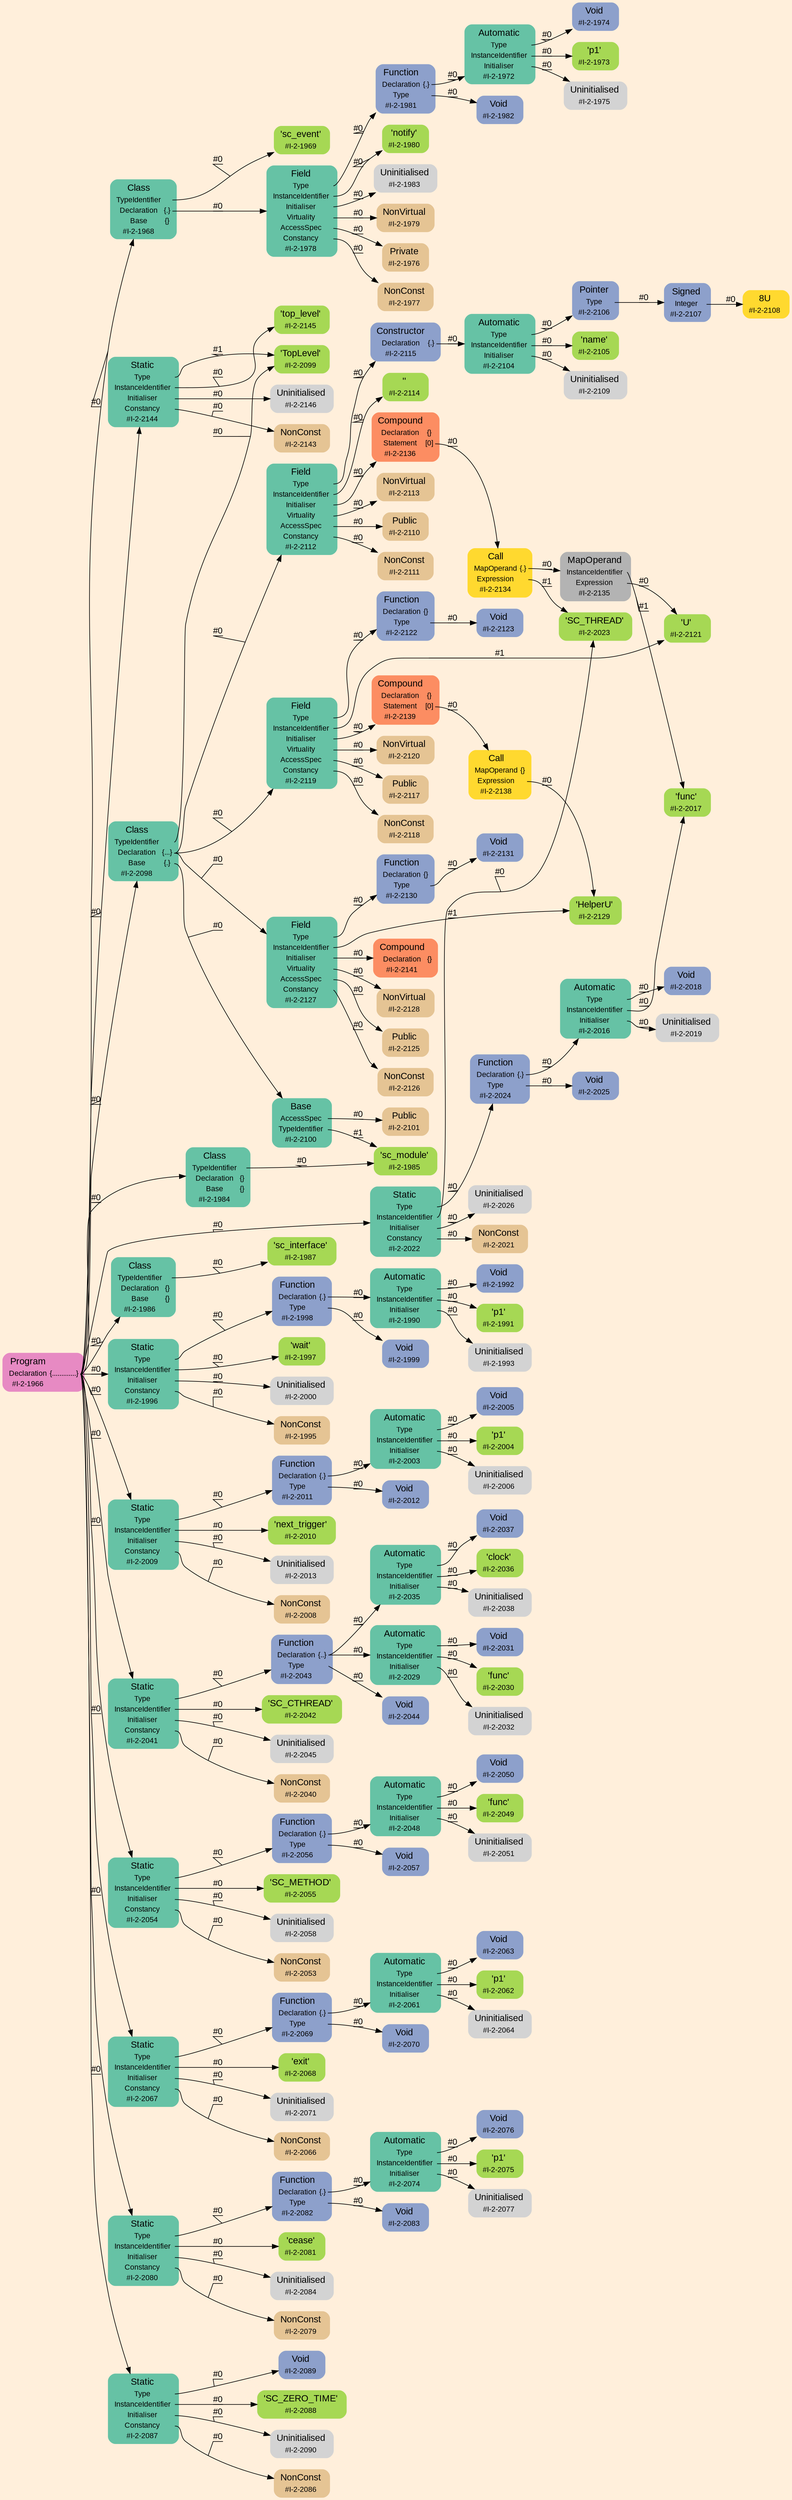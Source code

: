 digraph "" {
label = ""
labelloc = t
fontsize = "36"
graph [
    rankdir = "LR"
    ranksep = 0.3
    bgcolor = antiquewhite1
    color = black
    fontcolor = black
    fontname = "Arial"
];
node [
    fontname = "Arial"
];
edge [
    fontname = "Arial"
];


// -------------------- node figure --------------------
"#I-2-1966" [
    shape = "plaintext"
    fillcolor = "/set28/4"
    label = <<TABLE BORDER="0" CELLBORDER="0" CELLSPACING="0">
     <TR><TD><FONT POINT-SIZE="15.0">Program</FONT></TD><TD></TD></TR>
     <TR><TD>Declaration</TD><TD PORT="port0">{.............}</TD></TR>
     <TR><TD>#I-2-1966</TD><TD PORT="port1"></TD></TR>
    </TABLE>>
    style = "rounded,filled"
    fontsize = "12"
];

"#I-2-1968" [
    shape = "plaintext"
    fillcolor = "/set28/1"
    label = <<TABLE BORDER="0" CELLBORDER="0" CELLSPACING="0">
     <TR><TD><FONT POINT-SIZE="15.0">Class</FONT></TD><TD></TD></TR>
     <TR><TD>TypeIdentifier</TD><TD PORT="port0"></TD></TR>
     <TR><TD>Declaration</TD><TD PORT="port1">{.}</TD></TR>
     <TR><TD>Base</TD><TD PORT="port2">{}</TD></TR>
     <TR><TD>#I-2-1968</TD><TD PORT="port3"></TD></TR>
    </TABLE>>
    style = "rounded,filled"
    fontsize = "12"
];

"#I-2-1969" [
    shape = "plaintext"
    fillcolor = "/set28/5"
    label = <<TABLE BORDER="0" CELLBORDER="0" CELLSPACING="0">
     <TR><TD><FONT POINT-SIZE="15.0">'sc_event'</FONT></TD><TD></TD></TR>
     <TR><TD>#I-2-1969</TD><TD PORT="port0"></TD></TR>
    </TABLE>>
    style = "rounded,filled"
    fontsize = "12"
];

"#I-2-1978" [
    shape = "plaintext"
    fillcolor = "/set28/1"
    label = <<TABLE BORDER="0" CELLBORDER="0" CELLSPACING="0">
     <TR><TD><FONT POINT-SIZE="15.0">Field</FONT></TD><TD></TD></TR>
     <TR><TD>Type</TD><TD PORT="port0"></TD></TR>
     <TR><TD>InstanceIdentifier</TD><TD PORT="port1"></TD></TR>
     <TR><TD>Initialiser</TD><TD PORT="port2"></TD></TR>
     <TR><TD>Virtuality</TD><TD PORT="port3"></TD></TR>
     <TR><TD>AccessSpec</TD><TD PORT="port4"></TD></TR>
     <TR><TD>Constancy</TD><TD PORT="port5"></TD></TR>
     <TR><TD>#I-2-1978</TD><TD PORT="port6"></TD></TR>
    </TABLE>>
    style = "rounded,filled"
    fontsize = "12"
];

"#I-2-1981" [
    shape = "plaintext"
    fillcolor = "/set28/3"
    label = <<TABLE BORDER="0" CELLBORDER="0" CELLSPACING="0">
     <TR><TD><FONT POINT-SIZE="15.0">Function</FONT></TD><TD></TD></TR>
     <TR><TD>Declaration</TD><TD PORT="port0">{.}</TD></TR>
     <TR><TD>Type</TD><TD PORT="port1"></TD></TR>
     <TR><TD>#I-2-1981</TD><TD PORT="port2"></TD></TR>
    </TABLE>>
    style = "rounded,filled"
    fontsize = "12"
];

"#I-2-1972" [
    shape = "plaintext"
    fillcolor = "/set28/1"
    label = <<TABLE BORDER="0" CELLBORDER="0" CELLSPACING="0">
     <TR><TD><FONT POINT-SIZE="15.0">Automatic</FONT></TD><TD></TD></TR>
     <TR><TD>Type</TD><TD PORT="port0"></TD></TR>
     <TR><TD>InstanceIdentifier</TD><TD PORT="port1"></TD></TR>
     <TR><TD>Initialiser</TD><TD PORT="port2"></TD></TR>
     <TR><TD>#I-2-1972</TD><TD PORT="port3"></TD></TR>
    </TABLE>>
    style = "rounded,filled"
    fontsize = "12"
];

"#I-2-1974" [
    shape = "plaintext"
    fillcolor = "/set28/3"
    label = <<TABLE BORDER="0" CELLBORDER="0" CELLSPACING="0">
     <TR><TD><FONT POINT-SIZE="15.0">Void</FONT></TD><TD></TD></TR>
     <TR><TD>#I-2-1974</TD><TD PORT="port0"></TD></TR>
    </TABLE>>
    style = "rounded,filled"
    fontsize = "12"
];

"#I-2-1973" [
    shape = "plaintext"
    fillcolor = "/set28/5"
    label = <<TABLE BORDER="0" CELLBORDER="0" CELLSPACING="0">
     <TR><TD><FONT POINT-SIZE="15.0">'p1'</FONT></TD><TD></TD></TR>
     <TR><TD>#I-2-1973</TD><TD PORT="port0"></TD></TR>
    </TABLE>>
    style = "rounded,filled"
    fontsize = "12"
];

"#I-2-1975" [
    shape = "plaintext"
    label = <<TABLE BORDER="0" CELLBORDER="0" CELLSPACING="0">
     <TR><TD><FONT POINT-SIZE="15.0">Uninitialised</FONT></TD><TD></TD></TR>
     <TR><TD>#I-2-1975</TD><TD PORT="port0"></TD></TR>
    </TABLE>>
    style = "rounded,filled"
    fontsize = "12"
];

"#I-2-1982" [
    shape = "plaintext"
    fillcolor = "/set28/3"
    label = <<TABLE BORDER="0" CELLBORDER="0" CELLSPACING="0">
     <TR><TD><FONT POINT-SIZE="15.0">Void</FONT></TD><TD></TD></TR>
     <TR><TD>#I-2-1982</TD><TD PORT="port0"></TD></TR>
    </TABLE>>
    style = "rounded,filled"
    fontsize = "12"
];

"#I-2-1980" [
    shape = "plaintext"
    fillcolor = "/set28/5"
    label = <<TABLE BORDER="0" CELLBORDER="0" CELLSPACING="0">
     <TR><TD><FONT POINT-SIZE="15.0">'notify'</FONT></TD><TD></TD></TR>
     <TR><TD>#I-2-1980</TD><TD PORT="port0"></TD></TR>
    </TABLE>>
    style = "rounded,filled"
    fontsize = "12"
];

"#I-2-1983" [
    shape = "plaintext"
    label = <<TABLE BORDER="0" CELLBORDER="0" CELLSPACING="0">
     <TR><TD><FONT POINT-SIZE="15.0">Uninitialised</FONT></TD><TD></TD></TR>
     <TR><TD>#I-2-1983</TD><TD PORT="port0"></TD></TR>
    </TABLE>>
    style = "rounded,filled"
    fontsize = "12"
];

"#I-2-1979" [
    shape = "plaintext"
    fillcolor = "/set28/7"
    label = <<TABLE BORDER="0" CELLBORDER="0" CELLSPACING="0">
     <TR><TD><FONT POINT-SIZE="15.0">NonVirtual</FONT></TD><TD></TD></TR>
     <TR><TD>#I-2-1979</TD><TD PORT="port0"></TD></TR>
    </TABLE>>
    style = "rounded,filled"
    fontsize = "12"
];

"#I-2-1976" [
    shape = "plaintext"
    fillcolor = "/set28/7"
    label = <<TABLE BORDER="0" CELLBORDER="0" CELLSPACING="0">
     <TR><TD><FONT POINT-SIZE="15.0">Private</FONT></TD><TD></TD></TR>
     <TR><TD>#I-2-1976</TD><TD PORT="port0"></TD></TR>
    </TABLE>>
    style = "rounded,filled"
    fontsize = "12"
];

"#I-2-1977" [
    shape = "plaintext"
    fillcolor = "/set28/7"
    label = <<TABLE BORDER="0" CELLBORDER="0" CELLSPACING="0">
     <TR><TD><FONT POINT-SIZE="15.0">NonConst</FONT></TD><TD></TD></TR>
     <TR><TD>#I-2-1977</TD><TD PORT="port0"></TD></TR>
    </TABLE>>
    style = "rounded,filled"
    fontsize = "12"
];

"#I-2-1984" [
    shape = "plaintext"
    fillcolor = "/set28/1"
    label = <<TABLE BORDER="0" CELLBORDER="0" CELLSPACING="0">
     <TR><TD><FONT POINT-SIZE="15.0">Class</FONT></TD><TD></TD></TR>
     <TR><TD>TypeIdentifier</TD><TD PORT="port0"></TD></TR>
     <TR><TD>Declaration</TD><TD PORT="port1">{}</TD></TR>
     <TR><TD>Base</TD><TD PORT="port2">{}</TD></TR>
     <TR><TD>#I-2-1984</TD><TD PORT="port3"></TD></TR>
    </TABLE>>
    style = "rounded,filled"
    fontsize = "12"
];

"#I-2-1985" [
    shape = "plaintext"
    fillcolor = "/set28/5"
    label = <<TABLE BORDER="0" CELLBORDER="0" CELLSPACING="0">
     <TR><TD><FONT POINT-SIZE="15.0">'sc_module'</FONT></TD><TD></TD></TR>
     <TR><TD>#I-2-1985</TD><TD PORT="port0"></TD></TR>
    </TABLE>>
    style = "rounded,filled"
    fontsize = "12"
];

"#I-2-1986" [
    shape = "plaintext"
    fillcolor = "/set28/1"
    label = <<TABLE BORDER="0" CELLBORDER="0" CELLSPACING="0">
     <TR><TD><FONT POINT-SIZE="15.0">Class</FONT></TD><TD></TD></TR>
     <TR><TD>TypeIdentifier</TD><TD PORT="port0"></TD></TR>
     <TR><TD>Declaration</TD><TD PORT="port1">{}</TD></TR>
     <TR><TD>Base</TD><TD PORT="port2">{}</TD></TR>
     <TR><TD>#I-2-1986</TD><TD PORT="port3"></TD></TR>
    </TABLE>>
    style = "rounded,filled"
    fontsize = "12"
];

"#I-2-1987" [
    shape = "plaintext"
    fillcolor = "/set28/5"
    label = <<TABLE BORDER="0" CELLBORDER="0" CELLSPACING="0">
     <TR><TD><FONT POINT-SIZE="15.0">'sc_interface'</FONT></TD><TD></TD></TR>
     <TR><TD>#I-2-1987</TD><TD PORT="port0"></TD></TR>
    </TABLE>>
    style = "rounded,filled"
    fontsize = "12"
];

"#I-2-1996" [
    shape = "plaintext"
    fillcolor = "/set28/1"
    label = <<TABLE BORDER="0" CELLBORDER="0" CELLSPACING="0">
     <TR><TD><FONT POINT-SIZE="15.0">Static</FONT></TD><TD></TD></TR>
     <TR><TD>Type</TD><TD PORT="port0"></TD></TR>
     <TR><TD>InstanceIdentifier</TD><TD PORT="port1"></TD></TR>
     <TR><TD>Initialiser</TD><TD PORT="port2"></TD></TR>
     <TR><TD>Constancy</TD><TD PORT="port3"></TD></TR>
     <TR><TD>#I-2-1996</TD><TD PORT="port4"></TD></TR>
    </TABLE>>
    style = "rounded,filled"
    fontsize = "12"
];

"#I-2-1998" [
    shape = "plaintext"
    fillcolor = "/set28/3"
    label = <<TABLE BORDER="0" CELLBORDER="0" CELLSPACING="0">
     <TR><TD><FONT POINT-SIZE="15.0">Function</FONT></TD><TD></TD></TR>
     <TR><TD>Declaration</TD><TD PORT="port0">{.}</TD></TR>
     <TR><TD>Type</TD><TD PORT="port1"></TD></TR>
     <TR><TD>#I-2-1998</TD><TD PORT="port2"></TD></TR>
    </TABLE>>
    style = "rounded,filled"
    fontsize = "12"
];

"#I-2-1990" [
    shape = "plaintext"
    fillcolor = "/set28/1"
    label = <<TABLE BORDER="0" CELLBORDER="0" CELLSPACING="0">
     <TR><TD><FONT POINT-SIZE="15.0">Automatic</FONT></TD><TD></TD></TR>
     <TR><TD>Type</TD><TD PORT="port0"></TD></TR>
     <TR><TD>InstanceIdentifier</TD><TD PORT="port1"></TD></TR>
     <TR><TD>Initialiser</TD><TD PORT="port2"></TD></TR>
     <TR><TD>#I-2-1990</TD><TD PORT="port3"></TD></TR>
    </TABLE>>
    style = "rounded,filled"
    fontsize = "12"
];

"#I-2-1992" [
    shape = "plaintext"
    fillcolor = "/set28/3"
    label = <<TABLE BORDER="0" CELLBORDER="0" CELLSPACING="0">
     <TR><TD><FONT POINT-SIZE="15.0">Void</FONT></TD><TD></TD></TR>
     <TR><TD>#I-2-1992</TD><TD PORT="port0"></TD></TR>
    </TABLE>>
    style = "rounded,filled"
    fontsize = "12"
];

"#I-2-1991" [
    shape = "plaintext"
    fillcolor = "/set28/5"
    label = <<TABLE BORDER="0" CELLBORDER="0" CELLSPACING="0">
     <TR><TD><FONT POINT-SIZE="15.0">'p1'</FONT></TD><TD></TD></TR>
     <TR><TD>#I-2-1991</TD><TD PORT="port0"></TD></TR>
    </TABLE>>
    style = "rounded,filled"
    fontsize = "12"
];

"#I-2-1993" [
    shape = "plaintext"
    label = <<TABLE BORDER="0" CELLBORDER="0" CELLSPACING="0">
     <TR><TD><FONT POINT-SIZE="15.0">Uninitialised</FONT></TD><TD></TD></TR>
     <TR><TD>#I-2-1993</TD><TD PORT="port0"></TD></TR>
    </TABLE>>
    style = "rounded,filled"
    fontsize = "12"
];

"#I-2-1999" [
    shape = "plaintext"
    fillcolor = "/set28/3"
    label = <<TABLE BORDER="0" CELLBORDER="0" CELLSPACING="0">
     <TR><TD><FONT POINT-SIZE="15.0">Void</FONT></TD><TD></TD></TR>
     <TR><TD>#I-2-1999</TD><TD PORT="port0"></TD></TR>
    </TABLE>>
    style = "rounded,filled"
    fontsize = "12"
];

"#I-2-1997" [
    shape = "plaintext"
    fillcolor = "/set28/5"
    label = <<TABLE BORDER="0" CELLBORDER="0" CELLSPACING="0">
     <TR><TD><FONT POINT-SIZE="15.0">'wait'</FONT></TD><TD></TD></TR>
     <TR><TD>#I-2-1997</TD><TD PORT="port0"></TD></TR>
    </TABLE>>
    style = "rounded,filled"
    fontsize = "12"
];

"#I-2-2000" [
    shape = "plaintext"
    label = <<TABLE BORDER="0" CELLBORDER="0" CELLSPACING="0">
     <TR><TD><FONT POINT-SIZE="15.0">Uninitialised</FONT></TD><TD></TD></TR>
     <TR><TD>#I-2-2000</TD><TD PORT="port0"></TD></TR>
    </TABLE>>
    style = "rounded,filled"
    fontsize = "12"
];

"#I-2-1995" [
    shape = "plaintext"
    fillcolor = "/set28/7"
    label = <<TABLE BORDER="0" CELLBORDER="0" CELLSPACING="0">
     <TR><TD><FONT POINT-SIZE="15.0">NonConst</FONT></TD><TD></TD></TR>
     <TR><TD>#I-2-1995</TD><TD PORT="port0"></TD></TR>
    </TABLE>>
    style = "rounded,filled"
    fontsize = "12"
];

"#I-2-2009" [
    shape = "plaintext"
    fillcolor = "/set28/1"
    label = <<TABLE BORDER="0" CELLBORDER="0" CELLSPACING="0">
     <TR><TD><FONT POINT-SIZE="15.0">Static</FONT></TD><TD></TD></TR>
     <TR><TD>Type</TD><TD PORT="port0"></TD></TR>
     <TR><TD>InstanceIdentifier</TD><TD PORT="port1"></TD></TR>
     <TR><TD>Initialiser</TD><TD PORT="port2"></TD></TR>
     <TR><TD>Constancy</TD><TD PORT="port3"></TD></TR>
     <TR><TD>#I-2-2009</TD><TD PORT="port4"></TD></TR>
    </TABLE>>
    style = "rounded,filled"
    fontsize = "12"
];

"#I-2-2011" [
    shape = "plaintext"
    fillcolor = "/set28/3"
    label = <<TABLE BORDER="0" CELLBORDER="0" CELLSPACING="0">
     <TR><TD><FONT POINT-SIZE="15.0">Function</FONT></TD><TD></TD></TR>
     <TR><TD>Declaration</TD><TD PORT="port0">{.}</TD></TR>
     <TR><TD>Type</TD><TD PORT="port1"></TD></TR>
     <TR><TD>#I-2-2011</TD><TD PORT="port2"></TD></TR>
    </TABLE>>
    style = "rounded,filled"
    fontsize = "12"
];

"#I-2-2003" [
    shape = "plaintext"
    fillcolor = "/set28/1"
    label = <<TABLE BORDER="0" CELLBORDER="0" CELLSPACING="0">
     <TR><TD><FONT POINT-SIZE="15.0">Automatic</FONT></TD><TD></TD></TR>
     <TR><TD>Type</TD><TD PORT="port0"></TD></TR>
     <TR><TD>InstanceIdentifier</TD><TD PORT="port1"></TD></TR>
     <TR><TD>Initialiser</TD><TD PORT="port2"></TD></TR>
     <TR><TD>#I-2-2003</TD><TD PORT="port3"></TD></TR>
    </TABLE>>
    style = "rounded,filled"
    fontsize = "12"
];

"#I-2-2005" [
    shape = "plaintext"
    fillcolor = "/set28/3"
    label = <<TABLE BORDER="0" CELLBORDER="0" CELLSPACING="0">
     <TR><TD><FONT POINT-SIZE="15.0">Void</FONT></TD><TD></TD></TR>
     <TR><TD>#I-2-2005</TD><TD PORT="port0"></TD></TR>
    </TABLE>>
    style = "rounded,filled"
    fontsize = "12"
];

"#I-2-2004" [
    shape = "plaintext"
    fillcolor = "/set28/5"
    label = <<TABLE BORDER="0" CELLBORDER="0" CELLSPACING="0">
     <TR><TD><FONT POINT-SIZE="15.0">'p1'</FONT></TD><TD></TD></TR>
     <TR><TD>#I-2-2004</TD><TD PORT="port0"></TD></TR>
    </TABLE>>
    style = "rounded,filled"
    fontsize = "12"
];

"#I-2-2006" [
    shape = "plaintext"
    label = <<TABLE BORDER="0" CELLBORDER="0" CELLSPACING="0">
     <TR><TD><FONT POINT-SIZE="15.0">Uninitialised</FONT></TD><TD></TD></TR>
     <TR><TD>#I-2-2006</TD><TD PORT="port0"></TD></TR>
    </TABLE>>
    style = "rounded,filled"
    fontsize = "12"
];

"#I-2-2012" [
    shape = "plaintext"
    fillcolor = "/set28/3"
    label = <<TABLE BORDER="0" CELLBORDER="0" CELLSPACING="0">
     <TR><TD><FONT POINT-SIZE="15.0">Void</FONT></TD><TD></TD></TR>
     <TR><TD>#I-2-2012</TD><TD PORT="port0"></TD></TR>
    </TABLE>>
    style = "rounded,filled"
    fontsize = "12"
];

"#I-2-2010" [
    shape = "plaintext"
    fillcolor = "/set28/5"
    label = <<TABLE BORDER="0" CELLBORDER="0" CELLSPACING="0">
     <TR><TD><FONT POINT-SIZE="15.0">'next_trigger'</FONT></TD><TD></TD></TR>
     <TR><TD>#I-2-2010</TD><TD PORT="port0"></TD></TR>
    </TABLE>>
    style = "rounded,filled"
    fontsize = "12"
];

"#I-2-2013" [
    shape = "plaintext"
    label = <<TABLE BORDER="0" CELLBORDER="0" CELLSPACING="0">
     <TR><TD><FONT POINT-SIZE="15.0">Uninitialised</FONT></TD><TD></TD></TR>
     <TR><TD>#I-2-2013</TD><TD PORT="port0"></TD></TR>
    </TABLE>>
    style = "rounded,filled"
    fontsize = "12"
];

"#I-2-2008" [
    shape = "plaintext"
    fillcolor = "/set28/7"
    label = <<TABLE BORDER="0" CELLBORDER="0" CELLSPACING="0">
     <TR><TD><FONT POINT-SIZE="15.0">NonConst</FONT></TD><TD></TD></TR>
     <TR><TD>#I-2-2008</TD><TD PORT="port0"></TD></TR>
    </TABLE>>
    style = "rounded,filled"
    fontsize = "12"
];

"#I-2-2022" [
    shape = "plaintext"
    fillcolor = "/set28/1"
    label = <<TABLE BORDER="0" CELLBORDER="0" CELLSPACING="0">
     <TR><TD><FONT POINT-SIZE="15.0">Static</FONT></TD><TD></TD></TR>
     <TR><TD>Type</TD><TD PORT="port0"></TD></TR>
     <TR><TD>InstanceIdentifier</TD><TD PORT="port1"></TD></TR>
     <TR><TD>Initialiser</TD><TD PORT="port2"></TD></TR>
     <TR><TD>Constancy</TD><TD PORT="port3"></TD></TR>
     <TR><TD>#I-2-2022</TD><TD PORT="port4"></TD></TR>
    </TABLE>>
    style = "rounded,filled"
    fontsize = "12"
];

"#I-2-2024" [
    shape = "plaintext"
    fillcolor = "/set28/3"
    label = <<TABLE BORDER="0" CELLBORDER="0" CELLSPACING="0">
     <TR><TD><FONT POINT-SIZE="15.0">Function</FONT></TD><TD></TD></TR>
     <TR><TD>Declaration</TD><TD PORT="port0">{.}</TD></TR>
     <TR><TD>Type</TD><TD PORT="port1"></TD></TR>
     <TR><TD>#I-2-2024</TD><TD PORT="port2"></TD></TR>
    </TABLE>>
    style = "rounded,filled"
    fontsize = "12"
];

"#I-2-2016" [
    shape = "plaintext"
    fillcolor = "/set28/1"
    label = <<TABLE BORDER="0" CELLBORDER="0" CELLSPACING="0">
     <TR><TD><FONT POINT-SIZE="15.0">Automatic</FONT></TD><TD></TD></TR>
     <TR><TD>Type</TD><TD PORT="port0"></TD></TR>
     <TR><TD>InstanceIdentifier</TD><TD PORT="port1"></TD></TR>
     <TR><TD>Initialiser</TD><TD PORT="port2"></TD></TR>
     <TR><TD>#I-2-2016</TD><TD PORT="port3"></TD></TR>
    </TABLE>>
    style = "rounded,filled"
    fontsize = "12"
];

"#I-2-2018" [
    shape = "plaintext"
    fillcolor = "/set28/3"
    label = <<TABLE BORDER="0" CELLBORDER="0" CELLSPACING="0">
     <TR><TD><FONT POINT-SIZE="15.0">Void</FONT></TD><TD></TD></TR>
     <TR><TD>#I-2-2018</TD><TD PORT="port0"></TD></TR>
    </TABLE>>
    style = "rounded,filled"
    fontsize = "12"
];

"#I-2-2017" [
    shape = "plaintext"
    fillcolor = "/set28/5"
    label = <<TABLE BORDER="0" CELLBORDER="0" CELLSPACING="0">
     <TR><TD><FONT POINT-SIZE="15.0">'func'</FONT></TD><TD></TD></TR>
     <TR><TD>#I-2-2017</TD><TD PORT="port0"></TD></TR>
    </TABLE>>
    style = "rounded,filled"
    fontsize = "12"
];

"#I-2-2019" [
    shape = "plaintext"
    label = <<TABLE BORDER="0" CELLBORDER="0" CELLSPACING="0">
     <TR><TD><FONT POINT-SIZE="15.0">Uninitialised</FONT></TD><TD></TD></TR>
     <TR><TD>#I-2-2019</TD><TD PORT="port0"></TD></TR>
    </TABLE>>
    style = "rounded,filled"
    fontsize = "12"
];

"#I-2-2025" [
    shape = "plaintext"
    fillcolor = "/set28/3"
    label = <<TABLE BORDER="0" CELLBORDER="0" CELLSPACING="0">
     <TR><TD><FONT POINT-SIZE="15.0">Void</FONT></TD><TD></TD></TR>
     <TR><TD>#I-2-2025</TD><TD PORT="port0"></TD></TR>
    </TABLE>>
    style = "rounded,filled"
    fontsize = "12"
];

"#I-2-2023" [
    shape = "plaintext"
    fillcolor = "/set28/5"
    label = <<TABLE BORDER="0" CELLBORDER="0" CELLSPACING="0">
     <TR><TD><FONT POINT-SIZE="15.0">'SC_THREAD'</FONT></TD><TD></TD></TR>
     <TR><TD>#I-2-2023</TD><TD PORT="port0"></TD></TR>
    </TABLE>>
    style = "rounded,filled"
    fontsize = "12"
];

"#I-2-2026" [
    shape = "plaintext"
    label = <<TABLE BORDER="0" CELLBORDER="0" CELLSPACING="0">
     <TR><TD><FONT POINT-SIZE="15.0">Uninitialised</FONT></TD><TD></TD></TR>
     <TR><TD>#I-2-2026</TD><TD PORT="port0"></TD></TR>
    </TABLE>>
    style = "rounded,filled"
    fontsize = "12"
];

"#I-2-2021" [
    shape = "plaintext"
    fillcolor = "/set28/7"
    label = <<TABLE BORDER="0" CELLBORDER="0" CELLSPACING="0">
     <TR><TD><FONT POINT-SIZE="15.0">NonConst</FONT></TD><TD></TD></TR>
     <TR><TD>#I-2-2021</TD><TD PORT="port0"></TD></TR>
    </TABLE>>
    style = "rounded,filled"
    fontsize = "12"
];

"#I-2-2041" [
    shape = "plaintext"
    fillcolor = "/set28/1"
    label = <<TABLE BORDER="0" CELLBORDER="0" CELLSPACING="0">
     <TR><TD><FONT POINT-SIZE="15.0">Static</FONT></TD><TD></TD></TR>
     <TR><TD>Type</TD><TD PORT="port0"></TD></TR>
     <TR><TD>InstanceIdentifier</TD><TD PORT="port1"></TD></TR>
     <TR><TD>Initialiser</TD><TD PORT="port2"></TD></TR>
     <TR><TD>Constancy</TD><TD PORT="port3"></TD></TR>
     <TR><TD>#I-2-2041</TD><TD PORT="port4"></TD></TR>
    </TABLE>>
    style = "rounded,filled"
    fontsize = "12"
];

"#I-2-2043" [
    shape = "plaintext"
    fillcolor = "/set28/3"
    label = <<TABLE BORDER="0" CELLBORDER="0" CELLSPACING="0">
     <TR><TD><FONT POINT-SIZE="15.0">Function</FONT></TD><TD></TD></TR>
     <TR><TD>Declaration</TD><TD PORT="port0">{..}</TD></TR>
     <TR><TD>Type</TD><TD PORT="port1"></TD></TR>
     <TR><TD>#I-2-2043</TD><TD PORT="port2"></TD></TR>
    </TABLE>>
    style = "rounded,filled"
    fontsize = "12"
];

"#I-2-2029" [
    shape = "plaintext"
    fillcolor = "/set28/1"
    label = <<TABLE BORDER="0" CELLBORDER="0" CELLSPACING="0">
     <TR><TD><FONT POINT-SIZE="15.0">Automatic</FONT></TD><TD></TD></TR>
     <TR><TD>Type</TD><TD PORT="port0"></TD></TR>
     <TR><TD>InstanceIdentifier</TD><TD PORT="port1"></TD></TR>
     <TR><TD>Initialiser</TD><TD PORT="port2"></TD></TR>
     <TR><TD>#I-2-2029</TD><TD PORT="port3"></TD></TR>
    </TABLE>>
    style = "rounded,filled"
    fontsize = "12"
];

"#I-2-2031" [
    shape = "plaintext"
    fillcolor = "/set28/3"
    label = <<TABLE BORDER="0" CELLBORDER="0" CELLSPACING="0">
     <TR><TD><FONT POINT-SIZE="15.0">Void</FONT></TD><TD></TD></TR>
     <TR><TD>#I-2-2031</TD><TD PORT="port0"></TD></TR>
    </TABLE>>
    style = "rounded,filled"
    fontsize = "12"
];

"#I-2-2030" [
    shape = "plaintext"
    fillcolor = "/set28/5"
    label = <<TABLE BORDER="0" CELLBORDER="0" CELLSPACING="0">
     <TR><TD><FONT POINT-SIZE="15.0">'func'</FONT></TD><TD></TD></TR>
     <TR><TD>#I-2-2030</TD><TD PORT="port0"></TD></TR>
    </TABLE>>
    style = "rounded,filled"
    fontsize = "12"
];

"#I-2-2032" [
    shape = "plaintext"
    label = <<TABLE BORDER="0" CELLBORDER="0" CELLSPACING="0">
     <TR><TD><FONT POINT-SIZE="15.0">Uninitialised</FONT></TD><TD></TD></TR>
     <TR><TD>#I-2-2032</TD><TD PORT="port0"></TD></TR>
    </TABLE>>
    style = "rounded,filled"
    fontsize = "12"
];

"#I-2-2035" [
    shape = "plaintext"
    fillcolor = "/set28/1"
    label = <<TABLE BORDER="0" CELLBORDER="0" CELLSPACING="0">
     <TR><TD><FONT POINT-SIZE="15.0">Automatic</FONT></TD><TD></TD></TR>
     <TR><TD>Type</TD><TD PORT="port0"></TD></TR>
     <TR><TD>InstanceIdentifier</TD><TD PORT="port1"></TD></TR>
     <TR><TD>Initialiser</TD><TD PORT="port2"></TD></TR>
     <TR><TD>#I-2-2035</TD><TD PORT="port3"></TD></TR>
    </TABLE>>
    style = "rounded,filled"
    fontsize = "12"
];

"#I-2-2037" [
    shape = "plaintext"
    fillcolor = "/set28/3"
    label = <<TABLE BORDER="0" CELLBORDER="0" CELLSPACING="0">
     <TR><TD><FONT POINT-SIZE="15.0">Void</FONT></TD><TD></TD></TR>
     <TR><TD>#I-2-2037</TD><TD PORT="port0"></TD></TR>
    </TABLE>>
    style = "rounded,filled"
    fontsize = "12"
];

"#I-2-2036" [
    shape = "plaintext"
    fillcolor = "/set28/5"
    label = <<TABLE BORDER="0" CELLBORDER="0" CELLSPACING="0">
     <TR><TD><FONT POINT-SIZE="15.0">'clock'</FONT></TD><TD></TD></TR>
     <TR><TD>#I-2-2036</TD><TD PORT="port0"></TD></TR>
    </TABLE>>
    style = "rounded,filled"
    fontsize = "12"
];

"#I-2-2038" [
    shape = "plaintext"
    label = <<TABLE BORDER="0" CELLBORDER="0" CELLSPACING="0">
     <TR><TD><FONT POINT-SIZE="15.0">Uninitialised</FONT></TD><TD></TD></TR>
     <TR><TD>#I-2-2038</TD><TD PORT="port0"></TD></TR>
    </TABLE>>
    style = "rounded,filled"
    fontsize = "12"
];

"#I-2-2044" [
    shape = "plaintext"
    fillcolor = "/set28/3"
    label = <<TABLE BORDER="0" CELLBORDER="0" CELLSPACING="0">
     <TR><TD><FONT POINT-SIZE="15.0">Void</FONT></TD><TD></TD></TR>
     <TR><TD>#I-2-2044</TD><TD PORT="port0"></TD></TR>
    </TABLE>>
    style = "rounded,filled"
    fontsize = "12"
];

"#I-2-2042" [
    shape = "plaintext"
    fillcolor = "/set28/5"
    label = <<TABLE BORDER="0" CELLBORDER="0" CELLSPACING="0">
     <TR><TD><FONT POINT-SIZE="15.0">'SC_CTHREAD'</FONT></TD><TD></TD></TR>
     <TR><TD>#I-2-2042</TD><TD PORT="port0"></TD></TR>
    </TABLE>>
    style = "rounded,filled"
    fontsize = "12"
];

"#I-2-2045" [
    shape = "plaintext"
    label = <<TABLE BORDER="0" CELLBORDER="0" CELLSPACING="0">
     <TR><TD><FONT POINT-SIZE="15.0">Uninitialised</FONT></TD><TD></TD></TR>
     <TR><TD>#I-2-2045</TD><TD PORT="port0"></TD></TR>
    </TABLE>>
    style = "rounded,filled"
    fontsize = "12"
];

"#I-2-2040" [
    shape = "plaintext"
    fillcolor = "/set28/7"
    label = <<TABLE BORDER="0" CELLBORDER="0" CELLSPACING="0">
     <TR><TD><FONT POINT-SIZE="15.0">NonConst</FONT></TD><TD></TD></TR>
     <TR><TD>#I-2-2040</TD><TD PORT="port0"></TD></TR>
    </TABLE>>
    style = "rounded,filled"
    fontsize = "12"
];

"#I-2-2054" [
    shape = "plaintext"
    fillcolor = "/set28/1"
    label = <<TABLE BORDER="0" CELLBORDER="0" CELLSPACING="0">
     <TR><TD><FONT POINT-SIZE="15.0">Static</FONT></TD><TD></TD></TR>
     <TR><TD>Type</TD><TD PORT="port0"></TD></TR>
     <TR><TD>InstanceIdentifier</TD><TD PORT="port1"></TD></TR>
     <TR><TD>Initialiser</TD><TD PORT="port2"></TD></TR>
     <TR><TD>Constancy</TD><TD PORT="port3"></TD></TR>
     <TR><TD>#I-2-2054</TD><TD PORT="port4"></TD></TR>
    </TABLE>>
    style = "rounded,filled"
    fontsize = "12"
];

"#I-2-2056" [
    shape = "plaintext"
    fillcolor = "/set28/3"
    label = <<TABLE BORDER="0" CELLBORDER="0" CELLSPACING="0">
     <TR><TD><FONT POINT-SIZE="15.0">Function</FONT></TD><TD></TD></TR>
     <TR><TD>Declaration</TD><TD PORT="port0">{.}</TD></TR>
     <TR><TD>Type</TD><TD PORT="port1"></TD></TR>
     <TR><TD>#I-2-2056</TD><TD PORT="port2"></TD></TR>
    </TABLE>>
    style = "rounded,filled"
    fontsize = "12"
];

"#I-2-2048" [
    shape = "plaintext"
    fillcolor = "/set28/1"
    label = <<TABLE BORDER="0" CELLBORDER="0" CELLSPACING="0">
     <TR><TD><FONT POINT-SIZE="15.0">Automatic</FONT></TD><TD></TD></TR>
     <TR><TD>Type</TD><TD PORT="port0"></TD></TR>
     <TR><TD>InstanceIdentifier</TD><TD PORT="port1"></TD></TR>
     <TR><TD>Initialiser</TD><TD PORT="port2"></TD></TR>
     <TR><TD>#I-2-2048</TD><TD PORT="port3"></TD></TR>
    </TABLE>>
    style = "rounded,filled"
    fontsize = "12"
];

"#I-2-2050" [
    shape = "plaintext"
    fillcolor = "/set28/3"
    label = <<TABLE BORDER="0" CELLBORDER="0" CELLSPACING="0">
     <TR><TD><FONT POINT-SIZE="15.0">Void</FONT></TD><TD></TD></TR>
     <TR><TD>#I-2-2050</TD><TD PORT="port0"></TD></TR>
    </TABLE>>
    style = "rounded,filled"
    fontsize = "12"
];

"#I-2-2049" [
    shape = "plaintext"
    fillcolor = "/set28/5"
    label = <<TABLE BORDER="0" CELLBORDER="0" CELLSPACING="0">
     <TR><TD><FONT POINT-SIZE="15.0">'func'</FONT></TD><TD></TD></TR>
     <TR><TD>#I-2-2049</TD><TD PORT="port0"></TD></TR>
    </TABLE>>
    style = "rounded,filled"
    fontsize = "12"
];

"#I-2-2051" [
    shape = "plaintext"
    label = <<TABLE BORDER="0" CELLBORDER="0" CELLSPACING="0">
     <TR><TD><FONT POINT-SIZE="15.0">Uninitialised</FONT></TD><TD></TD></TR>
     <TR><TD>#I-2-2051</TD><TD PORT="port0"></TD></TR>
    </TABLE>>
    style = "rounded,filled"
    fontsize = "12"
];

"#I-2-2057" [
    shape = "plaintext"
    fillcolor = "/set28/3"
    label = <<TABLE BORDER="0" CELLBORDER="0" CELLSPACING="0">
     <TR><TD><FONT POINT-SIZE="15.0">Void</FONT></TD><TD></TD></TR>
     <TR><TD>#I-2-2057</TD><TD PORT="port0"></TD></TR>
    </TABLE>>
    style = "rounded,filled"
    fontsize = "12"
];

"#I-2-2055" [
    shape = "plaintext"
    fillcolor = "/set28/5"
    label = <<TABLE BORDER="0" CELLBORDER="0" CELLSPACING="0">
     <TR><TD><FONT POINT-SIZE="15.0">'SC_METHOD'</FONT></TD><TD></TD></TR>
     <TR><TD>#I-2-2055</TD><TD PORT="port0"></TD></TR>
    </TABLE>>
    style = "rounded,filled"
    fontsize = "12"
];

"#I-2-2058" [
    shape = "plaintext"
    label = <<TABLE BORDER="0" CELLBORDER="0" CELLSPACING="0">
     <TR><TD><FONT POINT-SIZE="15.0">Uninitialised</FONT></TD><TD></TD></TR>
     <TR><TD>#I-2-2058</TD><TD PORT="port0"></TD></TR>
    </TABLE>>
    style = "rounded,filled"
    fontsize = "12"
];

"#I-2-2053" [
    shape = "plaintext"
    fillcolor = "/set28/7"
    label = <<TABLE BORDER="0" CELLBORDER="0" CELLSPACING="0">
     <TR><TD><FONT POINT-SIZE="15.0">NonConst</FONT></TD><TD></TD></TR>
     <TR><TD>#I-2-2053</TD><TD PORT="port0"></TD></TR>
    </TABLE>>
    style = "rounded,filled"
    fontsize = "12"
];

"#I-2-2067" [
    shape = "plaintext"
    fillcolor = "/set28/1"
    label = <<TABLE BORDER="0" CELLBORDER="0" CELLSPACING="0">
     <TR><TD><FONT POINT-SIZE="15.0">Static</FONT></TD><TD></TD></TR>
     <TR><TD>Type</TD><TD PORT="port0"></TD></TR>
     <TR><TD>InstanceIdentifier</TD><TD PORT="port1"></TD></TR>
     <TR><TD>Initialiser</TD><TD PORT="port2"></TD></TR>
     <TR><TD>Constancy</TD><TD PORT="port3"></TD></TR>
     <TR><TD>#I-2-2067</TD><TD PORT="port4"></TD></TR>
    </TABLE>>
    style = "rounded,filled"
    fontsize = "12"
];

"#I-2-2069" [
    shape = "plaintext"
    fillcolor = "/set28/3"
    label = <<TABLE BORDER="0" CELLBORDER="0" CELLSPACING="0">
     <TR><TD><FONT POINT-SIZE="15.0">Function</FONT></TD><TD></TD></TR>
     <TR><TD>Declaration</TD><TD PORT="port0">{.}</TD></TR>
     <TR><TD>Type</TD><TD PORT="port1"></TD></TR>
     <TR><TD>#I-2-2069</TD><TD PORT="port2"></TD></TR>
    </TABLE>>
    style = "rounded,filled"
    fontsize = "12"
];

"#I-2-2061" [
    shape = "plaintext"
    fillcolor = "/set28/1"
    label = <<TABLE BORDER="0" CELLBORDER="0" CELLSPACING="0">
     <TR><TD><FONT POINT-SIZE="15.0">Automatic</FONT></TD><TD></TD></TR>
     <TR><TD>Type</TD><TD PORT="port0"></TD></TR>
     <TR><TD>InstanceIdentifier</TD><TD PORT="port1"></TD></TR>
     <TR><TD>Initialiser</TD><TD PORT="port2"></TD></TR>
     <TR><TD>#I-2-2061</TD><TD PORT="port3"></TD></TR>
    </TABLE>>
    style = "rounded,filled"
    fontsize = "12"
];

"#I-2-2063" [
    shape = "plaintext"
    fillcolor = "/set28/3"
    label = <<TABLE BORDER="0" CELLBORDER="0" CELLSPACING="0">
     <TR><TD><FONT POINT-SIZE="15.0">Void</FONT></TD><TD></TD></TR>
     <TR><TD>#I-2-2063</TD><TD PORT="port0"></TD></TR>
    </TABLE>>
    style = "rounded,filled"
    fontsize = "12"
];

"#I-2-2062" [
    shape = "plaintext"
    fillcolor = "/set28/5"
    label = <<TABLE BORDER="0" CELLBORDER="0" CELLSPACING="0">
     <TR><TD><FONT POINT-SIZE="15.0">'p1'</FONT></TD><TD></TD></TR>
     <TR><TD>#I-2-2062</TD><TD PORT="port0"></TD></TR>
    </TABLE>>
    style = "rounded,filled"
    fontsize = "12"
];

"#I-2-2064" [
    shape = "plaintext"
    label = <<TABLE BORDER="0" CELLBORDER="0" CELLSPACING="0">
     <TR><TD><FONT POINT-SIZE="15.0">Uninitialised</FONT></TD><TD></TD></TR>
     <TR><TD>#I-2-2064</TD><TD PORT="port0"></TD></TR>
    </TABLE>>
    style = "rounded,filled"
    fontsize = "12"
];

"#I-2-2070" [
    shape = "plaintext"
    fillcolor = "/set28/3"
    label = <<TABLE BORDER="0" CELLBORDER="0" CELLSPACING="0">
     <TR><TD><FONT POINT-SIZE="15.0">Void</FONT></TD><TD></TD></TR>
     <TR><TD>#I-2-2070</TD><TD PORT="port0"></TD></TR>
    </TABLE>>
    style = "rounded,filled"
    fontsize = "12"
];

"#I-2-2068" [
    shape = "plaintext"
    fillcolor = "/set28/5"
    label = <<TABLE BORDER="0" CELLBORDER="0" CELLSPACING="0">
     <TR><TD><FONT POINT-SIZE="15.0">'exit'</FONT></TD><TD></TD></TR>
     <TR><TD>#I-2-2068</TD><TD PORT="port0"></TD></TR>
    </TABLE>>
    style = "rounded,filled"
    fontsize = "12"
];

"#I-2-2071" [
    shape = "plaintext"
    label = <<TABLE BORDER="0" CELLBORDER="0" CELLSPACING="0">
     <TR><TD><FONT POINT-SIZE="15.0">Uninitialised</FONT></TD><TD></TD></TR>
     <TR><TD>#I-2-2071</TD><TD PORT="port0"></TD></TR>
    </TABLE>>
    style = "rounded,filled"
    fontsize = "12"
];

"#I-2-2066" [
    shape = "plaintext"
    fillcolor = "/set28/7"
    label = <<TABLE BORDER="0" CELLBORDER="0" CELLSPACING="0">
     <TR><TD><FONT POINT-SIZE="15.0">NonConst</FONT></TD><TD></TD></TR>
     <TR><TD>#I-2-2066</TD><TD PORT="port0"></TD></TR>
    </TABLE>>
    style = "rounded,filled"
    fontsize = "12"
];

"#I-2-2080" [
    shape = "plaintext"
    fillcolor = "/set28/1"
    label = <<TABLE BORDER="0" CELLBORDER="0" CELLSPACING="0">
     <TR><TD><FONT POINT-SIZE="15.0">Static</FONT></TD><TD></TD></TR>
     <TR><TD>Type</TD><TD PORT="port0"></TD></TR>
     <TR><TD>InstanceIdentifier</TD><TD PORT="port1"></TD></TR>
     <TR><TD>Initialiser</TD><TD PORT="port2"></TD></TR>
     <TR><TD>Constancy</TD><TD PORT="port3"></TD></TR>
     <TR><TD>#I-2-2080</TD><TD PORT="port4"></TD></TR>
    </TABLE>>
    style = "rounded,filled"
    fontsize = "12"
];

"#I-2-2082" [
    shape = "plaintext"
    fillcolor = "/set28/3"
    label = <<TABLE BORDER="0" CELLBORDER="0" CELLSPACING="0">
     <TR><TD><FONT POINT-SIZE="15.0">Function</FONT></TD><TD></TD></TR>
     <TR><TD>Declaration</TD><TD PORT="port0">{.}</TD></TR>
     <TR><TD>Type</TD><TD PORT="port1"></TD></TR>
     <TR><TD>#I-2-2082</TD><TD PORT="port2"></TD></TR>
    </TABLE>>
    style = "rounded,filled"
    fontsize = "12"
];

"#I-2-2074" [
    shape = "plaintext"
    fillcolor = "/set28/1"
    label = <<TABLE BORDER="0" CELLBORDER="0" CELLSPACING="0">
     <TR><TD><FONT POINT-SIZE="15.0">Automatic</FONT></TD><TD></TD></TR>
     <TR><TD>Type</TD><TD PORT="port0"></TD></TR>
     <TR><TD>InstanceIdentifier</TD><TD PORT="port1"></TD></TR>
     <TR><TD>Initialiser</TD><TD PORT="port2"></TD></TR>
     <TR><TD>#I-2-2074</TD><TD PORT="port3"></TD></TR>
    </TABLE>>
    style = "rounded,filled"
    fontsize = "12"
];

"#I-2-2076" [
    shape = "plaintext"
    fillcolor = "/set28/3"
    label = <<TABLE BORDER="0" CELLBORDER="0" CELLSPACING="0">
     <TR><TD><FONT POINT-SIZE="15.0">Void</FONT></TD><TD></TD></TR>
     <TR><TD>#I-2-2076</TD><TD PORT="port0"></TD></TR>
    </TABLE>>
    style = "rounded,filled"
    fontsize = "12"
];

"#I-2-2075" [
    shape = "plaintext"
    fillcolor = "/set28/5"
    label = <<TABLE BORDER="0" CELLBORDER="0" CELLSPACING="0">
     <TR><TD><FONT POINT-SIZE="15.0">'p1'</FONT></TD><TD></TD></TR>
     <TR><TD>#I-2-2075</TD><TD PORT="port0"></TD></TR>
    </TABLE>>
    style = "rounded,filled"
    fontsize = "12"
];

"#I-2-2077" [
    shape = "plaintext"
    label = <<TABLE BORDER="0" CELLBORDER="0" CELLSPACING="0">
     <TR><TD><FONT POINT-SIZE="15.0">Uninitialised</FONT></TD><TD></TD></TR>
     <TR><TD>#I-2-2077</TD><TD PORT="port0"></TD></TR>
    </TABLE>>
    style = "rounded,filled"
    fontsize = "12"
];

"#I-2-2083" [
    shape = "plaintext"
    fillcolor = "/set28/3"
    label = <<TABLE BORDER="0" CELLBORDER="0" CELLSPACING="0">
     <TR><TD><FONT POINT-SIZE="15.0">Void</FONT></TD><TD></TD></TR>
     <TR><TD>#I-2-2083</TD><TD PORT="port0"></TD></TR>
    </TABLE>>
    style = "rounded,filled"
    fontsize = "12"
];

"#I-2-2081" [
    shape = "plaintext"
    fillcolor = "/set28/5"
    label = <<TABLE BORDER="0" CELLBORDER="0" CELLSPACING="0">
     <TR><TD><FONT POINT-SIZE="15.0">'cease'</FONT></TD><TD></TD></TR>
     <TR><TD>#I-2-2081</TD><TD PORT="port0"></TD></TR>
    </TABLE>>
    style = "rounded,filled"
    fontsize = "12"
];

"#I-2-2084" [
    shape = "plaintext"
    label = <<TABLE BORDER="0" CELLBORDER="0" CELLSPACING="0">
     <TR><TD><FONT POINT-SIZE="15.0">Uninitialised</FONT></TD><TD></TD></TR>
     <TR><TD>#I-2-2084</TD><TD PORT="port0"></TD></TR>
    </TABLE>>
    style = "rounded,filled"
    fontsize = "12"
];

"#I-2-2079" [
    shape = "plaintext"
    fillcolor = "/set28/7"
    label = <<TABLE BORDER="0" CELLBORDER="0" CELLSPACING="0">
     <TR><TD><FONT POINT-SIZE="15.0">NonConst</FONT></TD><TD></TD></TR>
     <TR><TD>#I-2-2079</TD><TD PORT="port0"></TD></TR>
    </TABLE>>
    style = "rounded,filled"
    fontsize = "12"
];

"#I-2-2087" [
    shape = "plaintext"
    fillcolor = "/set28/1"
    label = <<TABLE BORDER="0" CELLBORDER="0" CELLSPACING="0">
     <TR><TD><FONT POINT-SIZE="15.0">Static</FONT></TD><TD></TD></TR>
     <TR><TD>Type</TD><TD PORT="port0"></TD></TR>
     <TR><TD>InstanceIdentifier</TD><TD PORT="port1"></TD></TR>
     <TR><TD>Initialiser</TD><TD PORT="port2"></TD></TR>
     <TR><TD>Constancy</TD><TD PORT="port3"></TD></TR>
     <TR><TD>#I-2-2087</TD><TD PORT="port4"></TD></TR>
    </TABLE>>
    style = "rounded,filled"
    fontsize = "12"
];

"#I-2-2089" [
    shape = "plaintext"
    fillcolor = "/set28/3"
    label = <<TABLE BORDER="0" CELLBORDER="0" CELLSPACING="0">
     <TR><TD><FONT POINT-SIZE="15.0">Void</FONT></TD><TD></TD></TR>
     <TR><TD>#I-2-2089</TD><TD PORT="port0"></TD></TR>
    </TABLE>>
    style = "rounded,filled"
    fontsize = "12"
];

"#I-2-2088" [
    shape = "plaintext"
    fillcolor = "/set28/5"
    label = <<TABLE BORDER="0" CELLBORDER="0" CELLSPACING="0">
     <TR><TD><FONT POINT-SIZE="15.0">'SC_ZERO_TIME'</FONT></TD><TD></TD></TR>
     <TR><TD>#I-2-2088</TD><TD PORT="port0"></TD></TR>
    </TABLE>>
    style = "rounded,filled"
    fontsize = "12"
];

"#I-2-2090" [
    shape = "plaintext"
    label = <<TABLE BORDER="0" CELLBORDER="0" CELLSPACING="0">
     <TR><TD><FONT POINT-SIZE="15.0">Uninitialised</FONT></TD><TD></TD></TR>
     <TR><TD>#I-2-2090</TD><TD PORT="port0"></TD></TR>
    </TABLE>>
    style = "rounded,filled"
    fontsize = "12"
];

"#I-2-2086" [
    shape = "plaintext"
    fillcolor = "/set28/7"
    label = <<TABLE BORDER="0" CELLBORDER="0" CELLSPACING="0">
     <TR><TD><FONT POINT-SIZE="15.0">NonConst</FONT></TD><TD></TD></TR>
     <TR><TD>#I-2-2086</TD><TD PORT="port0"></TD></TR>
    </TABLE>>
    style = "rounded,filled"
    fontsize = "12"
];

"#I-2-2098" [
    shape = "plaintext"
    fillcolor = "/set28/1"
    label = <<TABLE BORDER="0" CELLBORDER="0" CELLSPACING="0">
     <TR><TD><FONT POINT-SIZE="15.0">Class</FONT></TD><TD></TD></TR>
     <TR><TD>TypeIdentifier</TD><TD PORT="port0"></TD></TR>
     <TR><TD>Declaration</TD><TD PORT="port1">{...}</TD></TR>
     <TR><TD>Base</TD><TD PORT="port2">{.}</TD></TR>
     <TR><TD>#I-2-2098</TD><TD PORT="port3"></TD></TR>
    </TABLE>>
    style = "rounded,filled"
    fontsize = "12"
];

"#I-2-2099" [
    shape = "plaintext"
    fillcolor = "/set28/5"
    label = <<TABLE BORDER="0" CELLBORDER="0" CELLSPACING="0">
     <TR><TD><FONT POINT-SIZE="15.0">'TopLevel'</FONT></TD><TD></TD></TR>
     <TR><TD>#I-2-2099</TD><TD PORT="port0"></TD></TR>
    </TABLE>>
    style = "rounded,filled"
    fontsize = "12"
];

"#I-2-2112" [
    shape = "plaintext"
    fillcolor = "/set28/1"
    label = <<TABLE BORDER="0" CELLBORDER="0" CELLSPACING="0">
     <TR><TD><FONT POINT-SIZE="15.0">Field</FONT></TD><TD></TD></TR>
     <TR><TD>Type</TD><TD PORT="port0"></TD></TR>
     <TR><TD>InstanceIdentifier</TD><TD PORT="port1"></TD></TR>
     <TR><TD>Initialiser</TD><TD PORT="port2"></TD></TR>
     <TR><TD>Virtuality</TD><TD PORT="port3"></TD></TR>
     <TR><TD>AccessSpec</TD><TD PORT="port4"></TD></TR>
     <TR><TD>Constancy</TD><TD PORT="port5"></TD></TR>
     <TR><TD>#I-2-2112</TD><TD PORT="port6"></TD></TR>
    </TABLE>>
    style = "rounded,filled"
    fontsize = "12"
];

"#I-2-2115" [
    shape = "plaintext"
    fillcolor = "/set28/3"
    label = <<TABLE BORDER="0" CELLBORDER="0" CELLSPACING="0">
     <TR><TD><FONT POINT-SIZE="15.0">Constructor</FONT></TD><TD></TD></TR>
     <TR><TD>Declaration</TD><TD PORT="port0">{.}</TD></TR>
     <TR><TD>#I-2-2115</TD><TD PORT="port1"></TD></TR>
    </TABLE>>
    style = "rounded,filled"
    fontsize = "12"
];

"#I-2-2104" [
    shape = "plaintext"
    fillcolor = "/set28/1"
    label = <<TABLE BORDER="0" CELLBORDER="0" CELLSPACING="0">
     <TR><TD><FONT POINT-SIZE="15.0">Automatic</FONT></TD><TD></TD></TR>
     <TR><TD>Type</TD><TD PORT="port0"></TD></TR>
     <TR><TD>InstanceIdentifier</TD><TD PORT="port1"></TD></TR>
     <TR><TD>Initialiser</TD><TD PORT="port2"></TD></TR>
     <TR><TD>#I-2-2104</TD><TD PORT="port3"></TD></TR>
    </TABLE>>
    style = "rounded,filled"
    fontsize = "12"
];

"#I-2-2106" [
    shape = "plaintext"
    fillcolor = "/set28/3"
    label = <<TABLE BORDER="0" CELLBORDER="0" CELLSPACING="0">
     <TR><TD><FONT POINT-SIZE="15.0">Pointer</FONT></TD><TD></TD></TR>
     <TR><TD>Type</TD><TD PORT="port0"></TD></TR>
     <TR><TD>#I-2-2106</TD><TD PORT="port1"></TD></TR>
    </TABLE>>
    style = "rounded,filled"
    fontsize = "12"
];

"#I-2-2107" [
    shape = "plaintext"
    fillcolor = "/set28/3"
    label = <<TABLE BORDER="0" CELLBORDER="0" CELLSPACING="0">
     <TR><TD><FONT POINT-SIZE="15.0">Signed</FONT></TD><TD></TD></TR>
     <TR><TD>Integer</TD><TD PORT="port0"></TD></TR>
     <TR><TD>#I-2-2107</TD><TD PORT="port1"></TD></TR>
    </TABLE>>
    style = "rounded,filled"
    fontsize = "12"
];

"#I-2-2108" [
    shape = "plaintext"
    fillcolor = "/set28/6"
    label = <<TABLE BORDER="0" CELLBORDER="0" CELLSPACING="0">
     <TR><TD><FONT POINT-SIZE="15.0">8U</FONT></TD><TD></TD></TR>
     <TR><TD>#I-2-2108</TD><TD PORT="port0"></TD></TR>
    </TABLE>>
    style = "rounded,filled"
    fontsize = "12"
];

"#I-2-2105" [
    shape = "plaintext"
    fillcolor = "/set28/5"
    label = <<TABLE BORDER="0" CELLBORDER="0" CELLSPACING="0">
     <TR><TD><FONT POINT-SIZE="15.0">'name'</FONT></TD><TD></TD></TR>
     <TR><TD>#I-2-2105</TD><TD PORT="port0"></TD></TR>
    </TABLE>>
    style = "rounded,filled"
    fontsize = "12"
];

"#I-2-2109" [
    shape = "plaintext"
    label = <<TABLE BORDER="0" CELLBORDER="0" CELLSPACING="0">
     <TR><TD><FONT POINT-SIZE="15.0">Uninitialised</FONT></TD><TD></TD></TR>
     <TR><TD>#I-2-2109</TD><TD PORT="port0"></TD></TR>
    </TABLE>>
    style = "rounded,filled"
    fontsize = "12"
];

"#I-2-2114" [
    shape = "plaintext"
    fillcolor = "/set28/5"
    label = <<TABLE BORDER="0" CELLBORDER="0" CELLSPACING="0">
     <TR><TD><FONT POINT-SIZE="15.0">''</FONT></TD><TD></TD></TR>
     <TR><TD>#I-2-2114</TD><TD PORT="port0"></TD></TR>
    </TABLE>>
    style = "rounded,filled"
    fontsize = "12"
];

"#I-2-2136" [
    shape = "plaintext"
    fillcolor = "/set28/2"
    label = <<TABLE BORDER="0" CELLBORDER="0" CELLSPACING="0">
     <TR><TD><FONT POINT-SIZE="15.0">Compound</FONT></TD><TD></TD></TR>
     <TR><TD>Declaration</TD><TD PORT="port0">{}</TD></TR>
     <TR><TD>Statement</TD><TD PORT="port1">[0]</TD></TR>
     <TR><TD>#I-2-2136</TD><TD PORT="port2"></TD></TR>
    </TABLE>>
    style = "rounded,filled"
    fontsize = "12"
];

"#I-2-2134" [
    shape = "plaintext"
    fillcolor = "/set28/6"
    label = <<TABLE BORDER="0" CELLBORDER="0" CELLSPACING="0">
     <TR><TD><FONT POINT-SIZE="15.0">Call</FONT></TD><TD></TD></TR>
     <TR><TD>MapOperand</TD><TD PORT="port0">{.}</TD></TR>
     <TR><TD>Expression</TD><TD PORT="port1"></TD></TR>
     <TR><TD>#I-2-2134</TD><TD PORT="port2"></TD></TR>
    </TABLE>>
    style = "rounded,filled"
    fontsize = "12"
];

"#I-2-2135" [
    shape = "plaintext"
    fillcolor = "/set28/8"
    label = <<TABLE BORDER="0" CELLBORDER="0" CELLSPACING="0">
     <TR><TD><FONT POINT-SIZE="15.0">MapOperand</FONT></TD><TD></TD></TR>
     <TR><TD>InstanceIdentifier</TD><TD PORT="port0"></TD></TR>
     <TR><TD>Expression</TD><TD PORT="port1"></TD></TR>
     <TR><TD>#I-2-2135</TD><TD PORT="port2"></TD></TR>
    </TABLE>>
    style = "rounded,filled"
    fontsize = "12"
];

"#I-2-2121" [
    shape = "plaintext"
    fillcolor = "/set28/5"
    label = <<TABLE BORDER="0" CELLBORDER="0" CELLSPACING="0">
     <TR><TD><FONT POINT-SIZE="15.0">'U'</FONT></TD><TD></TD></TR>
     <TR><TD>#I-2-2121</TD><TD PORT="port0"></TD></TR>
    </TABLE>>
    style = "rounded,filled"
    fontsize = "12"
];

"#I-2-2113" [
    shape = "plaintext"
    fillcolor = "/set28/7"
    label = <<TABLE BORDER="0" CELLBORDER="0" CELLSPACING="0">
     <TR><TD><FONT POINT-SIZE="15.0">NonVirtual</FONT></TD><TD></TD></TR>
     <TR><TD>#I-2-2113</TD><TD PORT="port0"></TD></TR>
    </TABLE>>
    style = "rounded,filled"
    fontsize = "12"
];

"#I-2-2110" [
    shape = "plaintext"
    fillcolor = "/set28/7"
    label = <<TABLE BORDER="0" CELLBORDER="0" CELLSPACING="0">
     <TR><TD><FONT POINT-SIZE="15.0">Public</FONT></TD><TD></TD></TR>
     <TR><TD>#I-2-2110</TD><TD PORT="port0"></TD></TR>
    </TABLE>>
    style = "rounded,filled"
    fontsize = "12"
];

"#I-2-2111" [
    shape = "plaintext"
    fillcolor = "/set28/7"
    label = <<TABLE BORDER="0" CELLBORDER="0" CELLSPACING="0">
     <TR><TD><FONT POINT-SIZE="15.0">NonConst</FONT></TD><TD></TD></TR>
     <TR><TD>#I-2-2111</TD><TD PORT="port0"></TD></TR>
    </TABLE>>
    style = "rounded,filled"
    fontsize = "12"
];

"#I-2-2119" [
    shape = "plaintext"
    fillcolor = "/set28/1"
    label = <<TABLE BORDER="0" CELLBORDER="0" CELLSPACING="0">
     <TR><TD><FONT POINT-SIZE="15.0">Field</FONT></TD><TD></TD></TR>
     <TR><TD>Type</TD><TD PORT="port0"></TD></TR>
     <TR><TD>InstanceIdentifier</TD><TD PORT="port1"></TD></TR>
     <TR><TD>Initialiser</TD><TD PORT="port2"></TD></TR>
     <TR><TD>Virtuality</TD><TD PORT="port3"></TD></TR>
     <TR><TD>AccessSpec</TD><TD PORT="port4"></TD></TR>
     <TR><TD>Constancy</TD><TD PORT="port5"></TD></TR>
     <TR><TD>#I-2-2119</TD><TD PORT="port6"></TD></TR>
    </TABLE>>
    style = "rounded,filled"
    fontsize = "12"
];

"#I-2-2122" [
    shape = "plaintext"
    fillcolor = "/set28/3"
    label = <<TABLE BORDER="0" CELLBORDER="0" CELLSPACING="0">
     <TR><TD><FONT POINT-SIZE="15.0">Function</FONT></TD><TD></TD></TR>
     <TR><TD>Declaration</TD><TD PORT="port0">{}</TD></TR>
     <TR><TD>Type</TD><TD PORT="port1"></TD></TR>
     <TR><TD>#I-2-2122</TD><TD PORT="port2"></TD></TR>
    </TABLE>>
    style = "rounded,filled"
    fontsize = "12"
];

"#I-2-2123" [
    shape = "plaintext"
    fillcolor = "/set28/3"
    label = <<TABLE BORDER="0" CELLBORDER="0" CELLSPACING="0">
     <TR><TD><FONT POINT-SIZE="15.0">Void</FONT></TD><TD></TD></TR>
     <TR><TD>#I-2-2123</TD><TD PORT="port0"></TD></TR>
    </TABLE>>
    style = "rounded,filled"
    fontsize = "12"
];

"#I-2-2139" [
    shape = "plaintext"
    fillcolor = "/set28/2"
    label = <<TABLE BORDER="0" CELLBORDER="0" CELLSPACING="0">
     <TR><TD><FONT POINT-SIZE="15.0">Compound</FONT></TD><TD></TD></TR>
     <TR><TD>Declaration</TD><TD PORT="port0">{}</TD></TR>
     <TR><TD>Statement</TD><TD PORT="port1">[0]</TD></TR>
     <TR><TD>#I-2-2139</TD><TD PORT="port2"></TD></TR>
    </TABLE>>
    style = "rounded,filled"
    fontsize = "12"
];

"#I-2-2138" [
    shape = "plaintext"
    fillcolor = "/set28/6"
    label = <<TABLE BORDER="0" CELLBORDER="0" CELLSPACING="0">
     <TR><TD><FONT POINT-SIZE="15.0">Call</FONT></TD><TD></TD></TR>
     <TR><TD>MapOperand</TD><TD PORT="port0">{}</TD></TR>
     <TR><TD>Expression</TD><TD PORT="port1"></TD></TR>
     <TR><TD>#I-2-2138</TD><TD PORT="port2"></TD></TR>
    </TABLE>>
    style = "rounded,filled"
    fontsize = "12"
];

"#I-2-2129" [
    shape = "plaintext"
    fillcolor = "/set28/5"
    label = <<TABLE BORDER="0" CELLBORDER="0" CELLSPACING="0">
     <TR><TD><FONT POINT-SIZE="15.0">'HelperU'</FONT></TD><TD></TD></TR>
     <TR><TD>#I-2-2129</TD><TD PORT="port0"></TD></TR>
    </TABLE>>
    style = "rounded,filled"
    fontsize = "12"
];

"#I-2-2120" [
    shape = "plaintext"
    fillcolor = "/set28/7"
    label = <<TABLE BORDER="0" CELLBORDER="0" CELLSPACING="0">
     <TR><TD><FONT POINT-SIZE="15.0">NonVirtual</FONT></TD><TD></TD></TR>
     <TR><TD>#I-2-2120</TD><TD PORT="port0"></TD></TR>
    </TABLE>>
    style = "rounded,filled"
    fontsize = "12"
];

"#I-2-2117" [
    shape = "plaintext"
    fillcolor = "/set28/7"
    label = <<TABLE BORDER="0" CELLBORDER="0" CELLSPACING="0">
     <TR><TD><FONT POINT-SIZE="15.0">Public</FONT></TD><TD></TD></TR>
     <TR><TD>#I-2-2117</TD><TD PORT="port0"></TD></TR>
    </TABLE>>
    style = "rounded,filled"
    fontsize = "12"
];

"#I-2-2118" [
    shape = "plaintext"
    fillcolor = "/set28/7"
    label = <<TABLE BORDER="0" CELLBORDER="0" CELLSPACING="0">
     <TR><TD><FONT POINT-SIZE="15.0">NonConst</FONT></TD><TD></TD></TR>
     <TR><TD>#I-2-2118</TD><TD PORT="port0"></TD></TR>
    </TABLE>>
    style = "rounded,filled"
    fontsize = "12"
];

"#I-2-2127" [
    shape = "plaintext"
    fillcolor = "/set28/1"
    label = <<TABLE BORDER="0" CELLBORDER="0" CELLSPACING="0">
     <TR><TD><FONT POINT-SIZE="15.0">Field</FONT></TD><TD></TD></TR>
     <TR><TD>Type</TD><TD PORT="port0"></TD></TR>
     <TR><TD>InstanceIdentifier</TD><TD PORT="port1"></TD></TR>
     <TR><TD>Initialiser</TD><TD PORT="port2"></TD></TR>
     <TR><TD>Virtuality</TD><TD PORT="port3"></TD></TR>
     <TR><TD>AccessSpec</TD><TD PORT="port4"></TD></TR>
     <TR><TD>Constancy</TD><TD PORT="port5"></TD></TR>
     <TR><TD>#I-2-2127</TD><TD PORT="port6"></TD></TR>
    </TABLE>>
    style = "rounded,filled"
    fontsize = "12"
];

"#I-2-2130" [
    shape = "plaintext"
    fillcolor = "/set28/3"
    label = <<TABLE BORDER="0" CELLBORDER="0" CELLSPACING="0">
     <TR><TD><FONT POINT-SIZE="15.0">Function</FONT></TD><TD></TD></TR>
     <TR><TD>Declaration</TD><TD PORT="port0">{}</TD></TR>
     <TR><TD>Type</TD><TD PORT="port1"></TD></TR>
     <TR><TD>#I-2-2130</TD><TD PORT="port2"></TD></TR>
    </TABLE>>
    style = "rounded,filled"
    fontsize = "12"
];

"#I-2-2131" [
    shape = "plaintext"
    fillcolor = "/set28/3"
    label = <<TABLE BORDER="0" CELLBORDER="0" CELLSPACING="0">
     <TR><TD><FONT POINT-SIZE="15.0">Void</FONT></TD><TD></TD></TR>
     <TR><TD>#I-2-2131</TD><TD PORT="port0"></TD></TR>
    </TABLE>>
    style = "rounded,filled"
    fontsize = "12"
];

"#I-2-2141" [
    shape = "plaintext"
    fillcolor = "/set28/2"
    label = <<TABLE BORDER="0" CELLBORDER="0" CELLSPACING="0">
     <TR><TD><FONT POINT-SIZE="15.0">Compound</FONT></TD><TD></TD></TR>
     <TR><TD>Declaration</TD><TD PORT="port0">{}</TD></TR>
     <TR><TD>#I-2-2141</TD><TD PORT="port1"></TD></TR>
    </TABLE>>
    style = "rounded,filled"
    fontsize = "12"
];

"#I-2-2128" [
    shape = "plaintext"
    fillcolor = "/set28/7"
    label = <<TABLE BORDER="0" CELLBORDER="0" CELLSPACING="0">
     <TR><TD><FONT POINT-SIZE="15.0">NonVirtual</FONT></TD><TD></TD></TR>
     <TR><TD>#I-2-2128</TD><TD PORT="port0"></TD></TR>
    </TABLE>>
    style = "rounded,filled"
    fontsize = "12"
];

"#I-2-2125" [
    shape = "plaintext"
    fillcolor = "/set28/7"
    label = <<TABLE BORDER="0" CELLBORDER="0" CELLSPACING="0">
     <TR><TD><FONT POINT-SIZE="15.0">Public</FONT></TD><TD></TD></TR>
     <TR><TD>#I-2-2125</TD><TD PORT="port0"></TD></TR>
    </TABLE>>
    style = "rounded,filled"
    fontsize = "12"
];

"#I-2-2126" [
    shape = "plaintext"
    fillcolor = "/set28/7"
    label = <<TABLE BORDER="0" CELLBORDER="0" CELLSPACING="0">
     <TR><TD><FONT POINT-SIZE="15.0">NonConst</FONT></TD><TD></TD></TR>
     <TR><TD>#I-2-2126</TD><TD PORT="port0"></TD></TR>
    </TABLE>>
    style = "rounded,filled"
    fontsize = "12"
];

"#I-2-2100" [
    shape = "plaintext"
    fillcolor = "/set28/1"
    label = <<TABLE BORDER="0" CELLBORDER="0" CELLSPACING="0">
     <TR><TD><FONT POINT-SIZE="15.0">Base</FONT></TD><TD></TD></TR>
     <TR><TD>AccessSpec</TD><TD PORT="port0"></TD></TR>
     <TR><TD>TypeIdentifier</TD><TD PORT="port1"></TD></TR>
     <TR><TD>#I-2-2100</TD><TD PORT="port2"></TD></TR>
    </TABLE>>
    style = "rounded,filled"
    fontsize = "12"
];

"#I-2-2101" [
    shape = "plaintext"
    fillcolor = "/set28/7"
    label = <<TABLE BORDER="0" CELLBORDER="0" CELLSPACING="0">
     <TR><TD><FONT POINT-SIZE="15.0">Public</FONT></TD><TD></TD></TR>
     <TR><TD>#I-2-2101</TD><TD PORT="port0"></TD></TR>
    </TABLE>>
    style = "rounded,filled"
    fontsize = "12"
];

"#I-2-2144" [
    shape = "plaintext"
    fillcolor = "/set28/1"
    label = <<TABLE BORDER="0" CELLBORDER="0" CELLSPACING="0">
     <TR><TD><FONT POINT-SIZE="15.0">Static</FONT></TD><TD></TD></TR>
     <TR><TD>Type</TD><TD PORT="port0"></TD></TR>
     <TR><TD>InstanceIdentifier</TD><TD PORT="port1"></TD></TR>
     <TR><TD>Initialiser</TD><TD PORT="port2"></TD></TR>
     <TR><TD>Constancy</TD><TD PORT="port3"></TD></TR>
     <TR><TD>#I-2-2144</TD><TD PORT="port4"></TD></TR>
    </TABLE>>
    style = "rounded,filled"
    fontsize = "12"
];

"#I-2-2145" [
    shape = "plaintext"
    fillcolor = "/set28/5"
    label = <<TABLE BORDER="0" CELLBORDER="0" CELLSPACING="0">
     <TR><TD><FONT POINT-SIZE="15.0">'top_level'</FONT></TD><TD></TD></TR>
     <TR><TD>#I-2-2145</TD><TD PORT="port0"></TD></TR>
    </TABLE>>
    style = "rounded,filled"
    fontsize = "12"
];

"#I-2-2146" [
    shape = "plaintext"
    label = <<TABLE BORDER="0" CELLBORDER="0" CELLSPACING="0">
     <TR><TD><FONT POINT-SIZE="15.0">Uninitialised</FONT></TD><TD></TD></TR>
     <TR><TD>#I-2-2146</TD><TD PORT="port0"></TD></TR>
    </TABLE>>
    style = "rounded,filled"
    fontsize = "12"
];

"#I-2-2143" [
    shape = "plaintext"
    fillcolor = "/set28/7"
    label = <<TABLE BORDER="0" CELLBORDER="0" CELLSPACING="0">
     <TR><TD><FONT POINT-SIZE="15.0">NonConst</FONT></TD><TD></TD></TR>
     <TR><TD>#I-2-2143</TD><TD PORT="port0"></TD></TR>
    </TABLE>>
    style = "rounded,filled"
    fontsize = "12"
];



// -------------------- links --------------------
// links for block #I-2-1966
"#I-2-1966":port0 -> "#I-2-1968" [
    label = "#0"
    decorate = true
    color = black
    fontcolor = black
];

"#I-2-1966":port0 -> "#I-2-1984" [
    label = "#0"
    decorate = true
    color = black
    fontcolor = black
];

"#I-2-1966":port0 -> "#I-2-1986" [
    label = "#0"
    decorate = true
    color = black
    fontcolor = black
];

"#I-2-1966":port0 -> "#I-2-1996" [
    label = "#0"
    decorate = true
    color = black
    fontcolor = black
];

"#I-2-1966":port0 -> "#I-2-2009" [
    label = "#0"
    decorate = true
    color = black
    fontcolor = black
];

"#I-2-1966":port0 -> "#I-2-2022" [
    label = "#0"
    decorate = true
    color = black
    fontcolor = black
];

"#I-2-1966":port0 -> "#I-2-2041" [
    label = "#0"
    decorate = true
    color = black
    fontcolor = black
];

"#I-2-1966":port0 -> "#I-2-2054" [
    label = "#0"
    decorate = true
    color = black
    fontcolor = black
];

"#I-2-1966":port0 -> "#I-2-2067" [
    label = "#0"
    decorate = true
    color = black
    fontcolor = black
];

"#I-2-1966":port0 -> "#I-2-2080" [
    label = "#0"
    decorate = true
    color = black
    fontcolor = black
];

"#I-2-1966":port0 -> "#I-2-2087" [
    label = "#0"
    decorate = true
    color = black
    fontcolor = black
];

"#I-2-1966":port0 -> "#I-2-2098" [
    label = "#0"
    decorate = true
    color = black
    fontcolor = black
];

"#I-2-1966":port0 -> "#I-2-2144" [
    label = "#0"
    decorate = true
    color = black
    fontcolor = black
];

// links for block #I-2-1968
"#I-2-1968":port0 -> "#I-2-1969" [
    label = "#0"
    decorate = true
    color = black
    fontcolor = black
];

"#I-2-1968":port1 -> "#I-2-1978" [
    label = "#0"
    decorate = true
    color = black
    fontcolor = black
];

// links for block #I-2-1969
// links for block #I-2-1978
"#I-2-1978":port0 -> "#I-2-1981" [
    label = "#0"
    decorate = true
    color = black
    fontcolor = black
];

"#I-2-1978":port1 -> "#I-2-1980" [
    label = "#0"
    decorate = true
    color = black
    fontcolor = black
];

"#I-2-1978":port2 -> "#I-2-1983" [
    label = "#0"
    decorate = true
    color = black
    fontcolor = black
];

"#I-2-1978":port3 -> "#I-2-1979" [
    label = "#0"
    decorate = true
    color = black
    fontcolor = black
];

"#I-2-1978":port4 -> "#I-2-1976" [
    label = "#0"
    decorate = true
    color = black
    fontcolor = black
];

"#I-2-1978":port5 -> "#I-2-1977" [
    label = "#0"
    decorate = true
    color = black
    fontcolor = black
];

// links for block #I-2-1981
"#I-2-1981":port0 -> "#I-2-1972" [
    label = "#0"
    decorate = true
    color = black
    fontcolor = black
];

"#I-2-1981":port1 -> "#I-2-1982" [
    label = "#0"
    decorate = true
    color = black
    fontcolor = black
];

// links for block #I-2-1972
"#I-2-1972":port0 -> "#I-2-1974" [
    label = "#0"
    decorate = true
    color = black
    fontcolor = black
];

"#I-2-1972":port1 -> "#I-2-1973" [
    label = "#0"
    decorate = true
    color = black
    fontcolor = black
];

"#I-2-1972":port2 -> "#I-2-1975" [
    label = "#0"
    decorate = true
    color = black
    fontcolor = black
];

// links for block #I-2-1974
// links for block #I-2-1973
// links for block #I-2-1975
// links for block #I-2-1982
// links for block #I-2-1980
// links for block #I-2-1983
// links for block #I-2-1979
// links for block #I-2-1976
// links for block #I-2-1977
// links for block #I-2-1984
"#I-2-1984":port0 -> "#I-2-1985" [
    label = "#0"
    decorate = true
    color = black
    fontcolor = black
];

// links for block #I-2-1985
// links for block #I-2-1986
"#I-2-1986":port0 -> "#I-2-1987" [
    label = "#0"
    decorate = true
    color = black
    fontcolor = black
];

// links for block #I-2-1987
// links for block #I-2-1996
"#I-2-1996":port0 -> "#I-2-1998" [
    label = "#0"
    decorate = true
    color = black
    fontcolor = black
];

"#I-2-1996":port1 -> "#I-2-1997" [
    label = "#0"
    decorate = true
    color = black
    fontcolor = black
];

"#I-2-1996":port2 -> "#I-2-2000" [
    label = "#0"
    decorate = true
    color = black
    fontcolor = black
];

"#I-2-1996":port3 -> "#I-2-1995" [
    label = "#0"
    decorate = true
    color = black
    fontcolor = black
];

// links for block #I-2-1998
"#I-2-1998":port0 -> "#I-2-1990" [
    label = "#0"
    decorate = true
    color = black
    fontcolor = black
];

"#I-2-1998":port1 -> "#I-2-1999" [
    label = "#0"
    decorate = true
    color = black
    fontcolor = black
];

// links for block #I-2-1990
"#I-2-1990":port0 -> "#I-2-1992" [
    label = "#0"
    decorate = true
    color = black
    fontcolor = black
];

"#I-2-1990":port1 -> "#I-2-1991" [
    label = "#0"
    decorate = true
    color = black
    fontcolor = black
];

"#I-2-1990":port2 -> "#I-2-1993" [
    label = "#0"
    decorate = true
    color = black
    fontcolor = black
];

// links for block #I-2-1992
// links for block #I-2-1991
// links for block #I-2-1993
// links for block #I-2-1999
// links for block #I-2-1997
// links for block #I-2-2000
// links for block #I-2-1995
// links for block #I-2-2009
"#I-2-2009":port0 -> "#I-2-2011" [
    label = "#0"
    decorate = true
    color = black
    fontcolor = black
];

"#I-2-2009":port1 -> "#I-2-2010" [
    label = "#0"
    decorate = true
    color = black
    fontcolor = black
];

"#I-2-2009":port2 -> "#I-2-2013" [
    label = "#0"
    decorate = true
    color = black
    fontcolor = black
];

"#I-2-2009":port3 -> "#I-2-2008" [
    label = "#0"
    decorate = true
    color = black
    fontcolor = black
];

// links for block #I-2-2011
"#I-2-2011":port0 -> "#I-2-2003" [
    label = "#0"
    decorate = true
    color = black
    fontcolor = black
];

"#I-2-2011":port1 -> "#I-2-2012" [
    label = "#0"
    decorate = true
    color = black
    fontcolor = black
];

// links for block #I-2-2003
"#I-2-2003":port0 -> "#I-2-2005" [
    label = "#0"
    decorate = true
    color = black
    fontcolor = black
];

"#I-2-2003":port1 -> "#I-2-2004" [
    label = "#0"
    decorate = true
    color = black
    fontcolor = black
];

"#I-2-2003":port2 -> "#I-2-2006" [
    label = "#0"
    decorate = true
    color = black
    fontcolor = black
];

// links for block #I-2-2005
// links for block #I-2-2004
// links for block #I-2-2006
// links for block #I-2-2012
// links for block #I-2-2010
// links for block #I-2-2013
// links for block #I-2-2008
// links for block #I-2-2022
"#I-2-2022":port0 -> "#I-2-2024" [
    label = "#0"
    decorate = true
    color = black
    fontcolor = black
];

"#I-2-2022":port1 -> "#I-2-2023" [
    label = "#0"
    decorate = true
    color = black
    fontcolor = black
];

"#I-2-2022":port2 -> "#I-2-2026" [
    label = "#0"
    decorate = true
    color = black
    fontcolor = black
];

"#I-2-2022":port3 -> "#I-2-2021" [
    label = "#0"
    decorate = true
    color = black
    fontcolor = black
];

// links for block #I-2-2024
"#I-2-2024":port0 -> "#I-2-2016" [
    label = "#0"
    decorate = true
    color = black
    fontcolor = black
];

"#I-2-2024":port1 -> "#I-2-2025" [
    label = "#0"
    decorate = true
    color = black
    fontcolor = black
];

// links for block #I-2-2016
"#I-2-2016":port0 -> "#I-2-2018" [
    label = "#0"
    decorate = true
    color = black
    fontcolor = black
];

"#I-2-2016":port1 -> "#I-2-2017" [
    label = "#0"
    decorate = true
    color = black
    fontcolor = black
];

"#I-2-2016":port2 -> "#I-2-2019" [
    label = "#0"
    decorate = true
    color = black
    fontcolor = black
];

// links for block #I-2-2018
// links for block #I-2-2017
// links for block #I-2-2019
// links for block #I-2-2025
// links for block #I-2-2023
// links for block #I-2-2026
// links for block #I-2-2021
// links for block #I-2-2041
"#I-2-2041":port0 -> "#I-2-2043" [
    label = "#0"
    decorate = true
    color = black
    fontcolor = black
];

"#I-2-2041":port1 -> "#I-2-2042" [
    label = "#0"
    decorate = true
    color = black
    fontcolor = black
];

"#I-2-2041":port2 -> "#I-2-2045" [
    label = "#0"
    decorate = true
    color = black
    fontcolor = black
];

"#I-2-2041":port3 -> "#I-2-2040" [
    label = "#0"
    decorate = true
    color = black
    fontcolor = black
];

// links for block #I-2-2043
"#I-2-2043":port0 -> "#I-2-2029" [
    label = "#0"
    decorate = true
    color = black
    fontcolor = black
];

"#I-2-2043":port0 -> "#I-2-2035" [
    label = "#0"
    decorate = true
    color = black
    fontcolor = black
];

"#I-2-2043":port1 -> "#I-2-2044" [
    label = "#0"
    decorate = true
    color = black
    fontcolor = black
];

// links for block #I-2-2029
"#I-2-2029":port0 -> "#I-2-2031" [
    label = "#0"
    decorate = true
    color = black
    fontcolor = black
];

"#I-2-2029":port1 -> "#I-2-2030" [
    label = "#0"
    decorate = true
    color = black
    fontcolor = black
];

"#I-2-2029":port2 -> "#I-2-2032" [
    label = "#0"
    decorate = true
    color = black
    fontcolor = black
];

// links for block #I-2-2031
// links for block #I-2-2030
// links for block #I-2-2032
// links for block #I-2-2035
"#I-2-2035":port0 -> "#I-2-2037" [
    label = "#0"
    decorate = true
    color = black
    fontcolor = black
];

"#I-2-2035":port1 -> "#I-2-2036" [
    label = "#0"
    decorate = true
    color = black
    fontcolor = black
];

"#I-2-2035":port2 -> "#I-2-2038" [
    label = "#0"
    decorate = true
    color = black
    fontcolor = black
];

// links for block #I-2-2037
// links for block #I-2-2036
// links for block #I-2-2038
// links for block #I-2-2044
// links for block #I-2-2042
// links for block #I-2-2045
// links for block #I-2-2040
// links for block #I-2-2054
"#I-2-2054":port0 -> "#I-2-2056" [
    label = "#0"
    decorate = true
    color = black
    fontcolor = black
];

"#I-2-2054":port1 -> "#I-2-2055" [
    label = "#0"
    decorate = true
    color = black
    fontcolor = black
];

"#I-2-2054":port2 -> "#I-2-2058" [
    label = "#0"
    decorate = true
    color = black
    fontcolor = black
];

"#I-2-2054":port3 -> "#I-2-2053" [
    label = "#0"
    decorate = true
    color = black
    fontcolor = black
];

// links for block #I-2-2056
"#I-2-2056":port0 -> "#I-2-2048" [
    label = "#0"
    decorate = true
    color = black
    fontcolor = black
];

"#I-2-2056":port1 -> "#I-2-2057" [
    label = "#0"
    decorate = true
    color = black
    fontcolor = black
];

// links for block #I-2-2048
"#I-2-2048":port0 -> "#I-2-2050" [
    label = "#0"
    decorate = true
    color = black
    fontcolor = black
];

"#I-2-2048":port1 -> "#I-2-2049" [
    label = "#0"
    decorate = true
    color = black
    fontcolor = black
];

"#I-2-2048":port2 -> "#I-2-2051" [
    label = "#0"
    decorate = true
    color = black
    fontcolor = black
];

// links for block #I-2-2050
// links for block #I-2-2049
// links for block #I-2-2051
// links for block #I-2-2057
// links for block #I-2-2055
// links for block #I-2-2058
// links for block #I-2-2053
// links for block #I-2-2067
"#I-2-2067":port0 -> "#I-2-2069" [
    label = "#0"
    decorate = true
    color = black
    fontcolor = black
];

"#I-2-2067":port1 -> "#I-2-2068" [
    label = "#0"
    decorate = true
    color = black
    fontcolor = black
];

"#I-2-2067":port2 -> "#I-2-2071" [
    label = "#0"
    decorate = true
    color = black
    fontcolor = black
];

"#I-2-2067":port3 -> "#I-2-2066" [
    label = "#0"
    decorate = true
    color = black
    fontcolor = black
];

// links for block #I-2-2069
"#I-2-2069":port0 -> "#I-2-2061" [
    label = "#0"
    decorate = true
    color = black
    fontcolor = black
];

"#I-2-2069":port1 -> "#I-2-2070" [
    label = "#0"
    decorate = true
    color = black
    fontcolor = black
];

// links for block #I-2-2061
"#I-2-2061":port0 -> "#I-2-2063" [
    label = "#0"
    decorate = true
    color = black
    fontcolor = black
];

"#I-2-2061":port1 -> "#I-2-2062" [
    label = "#0"
    decorate = true
    color = black
    fontcolor = black
];

"#I-2-2061":port2 -> "#I-2-2064" [
    label = "#0"
    decorate = true
    color = black
    fontcolor = black
];

// links for block #I-2-2063
// links for block #I-2-2062
// links for block #I-2-2064
// links for block #I-2-2070
// links for block #I-2-2068
// links for block #I-2-2071
// links for block #I-2-2066
// links for block #I-2-2080
"#I-2-2080":port0 -> "#I-2-2082" [
    label = "#0"
    decorate = true
    color = black
    fontcolor = black
];

"#I-2-2080":port1 -> "#I-2-2081" [
    label = "#0"
    decorate = true
    color = black
    fontcolor = black
];

"#I-2-2080":port2 -> "#I-2-2084" [
    label = "#0"
    decorate = true
    color = black
    fontcolor = black
];

"#I-2-2080":port3 -> "#I-2-2079" [
    label = "#0"
    decorate = true
    color = black
    fontcolor = black
];

// links for block #I-2-2082
"#I-2-2082":port0 -> "#I-2-2074" [
    label = "#0"
    decorate = true
    color = black
    fontcolor = black
];

"#I-2-2082":port1 -> "#I-2-2083" [
    label = "#0"
    decorate = true
    color = black
    fontcolor = black
];

// links for block #I-2-2074
"#I-2-2074":port0 -> "#I-2-2076" [
    label = "#0"
    decorate = true
    color = black
    fontcolor = black
];

"#I-2-2074":port1 -> "#I-2-2075" [
    label = "#0"
    decorate = true
    color = black
    fontcolor = black
];

"#I-2-2074":port2 -> "#I-2-2077" [
    label = "#0"
    decorate = true
    color = black
    fontcolor = black
];

// links for block #I-2-2076
// links for block #I-2-2075
// links for block #I-2-2077
// links for block #I-2-2083
// links for block #I-2-2081
// links for block #I-2-2084
// links for block #I-2-2079
// links for block #I-2-2087
"#I-2-2087":port0 -> "#I-2-2089" [
    label = "#0"
    decorate = true
    color = black
    fontcolor = black
];

"#I-2-2087":port1 -> "#I-2-2088" [
    label = "#0"
    decorate = true
    color = black
    fontcolor = black
];

"#I-2-2087":port2 -> "#I-2-2090" [
    label = "#0"
    decorate = true
    color = black
    fontcolor = black
];

"#I-2-2087":port3 -> "#I-2-2086" [
    label = "#0"
    decorate = true
    color = black
    fontcolor = black
];

// links for block #I-2-2089
// links for block #I-2-2088
// links for block #I-2-2090
// links for block #I-2-2086
// links for block #I-2-2098
"#I-2-2098":port0 -> "#I-2-2099" [
    label = "#0"
    decorate = true
    color = black
    fontcolor = black
];

"#I-2-2098":port1 -> "#I-2-2112" [
    label = "#0"
    decorate = true
    color = black
    fontcolor = black
];

"#I-2-2098":port1 -> "#I-2-2119" [
    label = "#0"
    decorate = true
    color = black
    fontcolor = black
];

"#I-2-2098":port1 -> "#I-2-2127" [
    label = "#0"
    decorate = true
    color = black
    fontcolor = black
];

"#I-2-2098":port2 -> "#I-2-2100" [
    label = "#0"
    decorate = true
    color = black
    fontcolor = black
];

// links for block #I-2-2099
// links for block #I-2-2112
"#I-2-2112":port0 -> "#I-2-2115" [
    label = "#0"
    decorate = true
    color = black
    fontcolor = black
];

"#I-2-2112":port1 -> "#I-2-2114" [
    label = "#0"
    decorate = true
    color = black
    fontcolor = black
];

"#I-2-2112":port2 -> "#I-2-2136" [
    label = "#0"
    decorate = true
    color = black
    fontcolor = black
];

"#I-2-2112":port3 -> "#I-2-2113" [
    label = "#0"
    decorate = true
    color = black
    fontcolor = black
];

"#I-2-2112":port4 -> "#I-2-2110" [
    label = "#0"
    decorate = true
    color = black
    fontcolor = black
];

"#I-2-2112":port5 -> "#I-2-2111" [
    label = "#0"
    decorate = true
    color = black
    fontcolor = black
];

// links for block #I-2-2115
"#I-2-2115":port0 -> "#I-2-2104" [
    label = "#0"
    decorate = true
    color = black
    fontcolor = black
];

// links for block #I-2-2104
"#I-2-2104":port0 -> "#I-2-2106" [
    label = "#0"
    decorate = true
    color = black
    fontcolor = black
];

"#I-2-2104":port1 -> "#I-2-2105" [
    label = "#0"
    decorate = true
    color = black
    fontcolor = black
];

"#I-2-2104":port2 -> "#I-2-2109" [
    label = "#0"
    decorate = true
    color = black
    fontcolor = black
];

// links for block #I-2-2106
"#I-2-2106":port0 -> "#I-2-2107" [
    label = "#0"
    decorate = true
    color = black
    fontcolor = black
];

// links for block #I-2-2107
"#I-2-2107":port0 -> "#I-2-2108" [
    label = "#0"
    decorate = true
    color = black
    fontcolor = black
];

// links for block #I-2-2108
// links for block #I-2-2105
// links for block #I-2-2109
// links for block #I-2-2114
// links for block #I-2-2136
"#I-2-2136":port1 -> "#I-2-2134" [
    label = "#0"
    decorate = true
    color = black
    fontcolor = black
];

// links for block #I-2-2134
"#I-2-2134":port0 -> "#I-2-2135" [
    label = "#0"
    decorate = true
    color = black
    fontcolor = black
];

"#I-2-2134":port1 -> "#I-2-2023" [
    label = "#1"
    decorate = true
    color = black
    fontcolor = black
];

// links for block #I-2-2135
"#I-2-2135":port0 -> "#I-2-2017" [
    label = "#1"
    decorate = true
    color = black
    fontcolor = black
];

"#I-2-2135":port1 -> "#I-2-2121" [
    label = "#0"
    decorate = true
    color = black
    fontcolor = black
];

// links for block #I-2-2121
// links for block #I-2-2113
// links for block #I-2-2110
// links for block #I-2-2111
// links for block #I-2-2119
"#I-2-2119":port0 -> "#I-2-2122" [
    label = "#0"
    decorate = true
    color = black
    fontcolor = black
];

"#I-2-2119":port1 -> "#I-2-2121" [
    label = "#1"
    decorate = true
    color = black
    fontcolor = black
];

"#I-2-2119":port2 -> "#I-2-2139" [
    label = "#0"
    decorate = true
    color = black
    fontcolor = black
];

"#I-2-2119":port3 -> "#I-2-2120" [
    label = "#0"
    decorate = true
    color = black
    fontcolor = black
];

"#I-2-2119":port4 -> "#I-2-2117" [
    label = "#0"
    decorate = true
    color = black
    fontcolor = black
];

"#I-2-2119":port5 -> "#I-2-2118" [
    label = "#0"
    decorate = true
    color = black
    fontcolor = black
];

// links for block #I-2-2122
"#I-2-2122":port1 -> "#I-2-2123" [
    label = "#0"
    decorate = true
    color = black
    fontcolor = black
];

// links for block #I-2-2123
// links for block #I-2-2139
"#I-2-2139":port1 -> "#I-2-2138" [
    label = "#0"
    decorate = true
    color = black
    fontcolor = black
];

// links for block #I-2-2138
"#I-2-2138":port1 -> "#I-2-2129" [
    label = "#0"
    decorate = true
    color = black
    fontcolor = black
];

// links for block #I-2-2129
// links for block #I-2-2120
// links for block #I-2-2117
// links for block #I-2-2118
// links for block #I-2-2127
"#I-2-2127":port0 -> "#I-2-2130" [
    label = "#0"
    decorate = true
    color = black
    fontcolor = black
];

"#I-2-2127":port1 -> "#I-2-2129" [
    label = "#1"
    decorate = true
    color = black
    fontcolor = black
];

"#I-2-2127":port2 -> "#I-2-2141" [
    label = "#0"
    decorate = true
    color = black
    fontcolor = black
];

"#I-2-2127":port3 -> "#I-2-2128" [
    label = "#0"
    decorate = true
    color = black
    fontcolor = black
];

"#I-2-2127":port4 -> "#I-2-2125" [
    label = "#0"
    decorate = true
    color = black
    fontcolor = black
];

"#I-2-2127":port5 -> "#I-2-2126" [
    label = "#0"
    decorate = true
    color = black
    fontcolor = black
];

// links for block #I-2-2130
"#I-2-2130":port1 -> "#I-2-2131" [
    label = "#0"
    decorate = true
    color = black
    fontcolor = black
];

// links for block #I-2-2131
// links for block #I-2-2141
// links for block #I-2-2128
// links for block #I-2-2125
// links for block #I-2-2126
// links for block #I-2-2100
"#I-2-2100":port0 -> "#I-2-2101" [
    label = "#0"
    decorate = true
    color = black
    fontcolor = black
];

"#I-2-2100":port1 -> "#I-2-1985" [
    label = "#1"
    decorate = true
    color = black
    fontcolor = black
];

// links for block #I-2-2101
// links for block #I-2-2144
"#I-2-2144":port0 -> "#I-2-2099" [
    label = "#1"
    decorate = true
    color = black
    fontcolor = black
];

"#I-2-2144":port1 -> "#I-2-2145" [
    label = "#0"
    decorate = true
    color = black
    fontcolor = black
];

"#I-2-2144":port2 -> "#I-2-2146" [
    label = "#0"
    decorate = true
    color = black
    fontcolor = black
];

"#I-2-2144":port3 -> "#I-2-2143" [
    label = "#0"
    decorate = true
    color = black
    fontcolor = black
];

// links for block #I-2-2145
// links for block #I-2-2146
// links for block #I-2-2143
}

